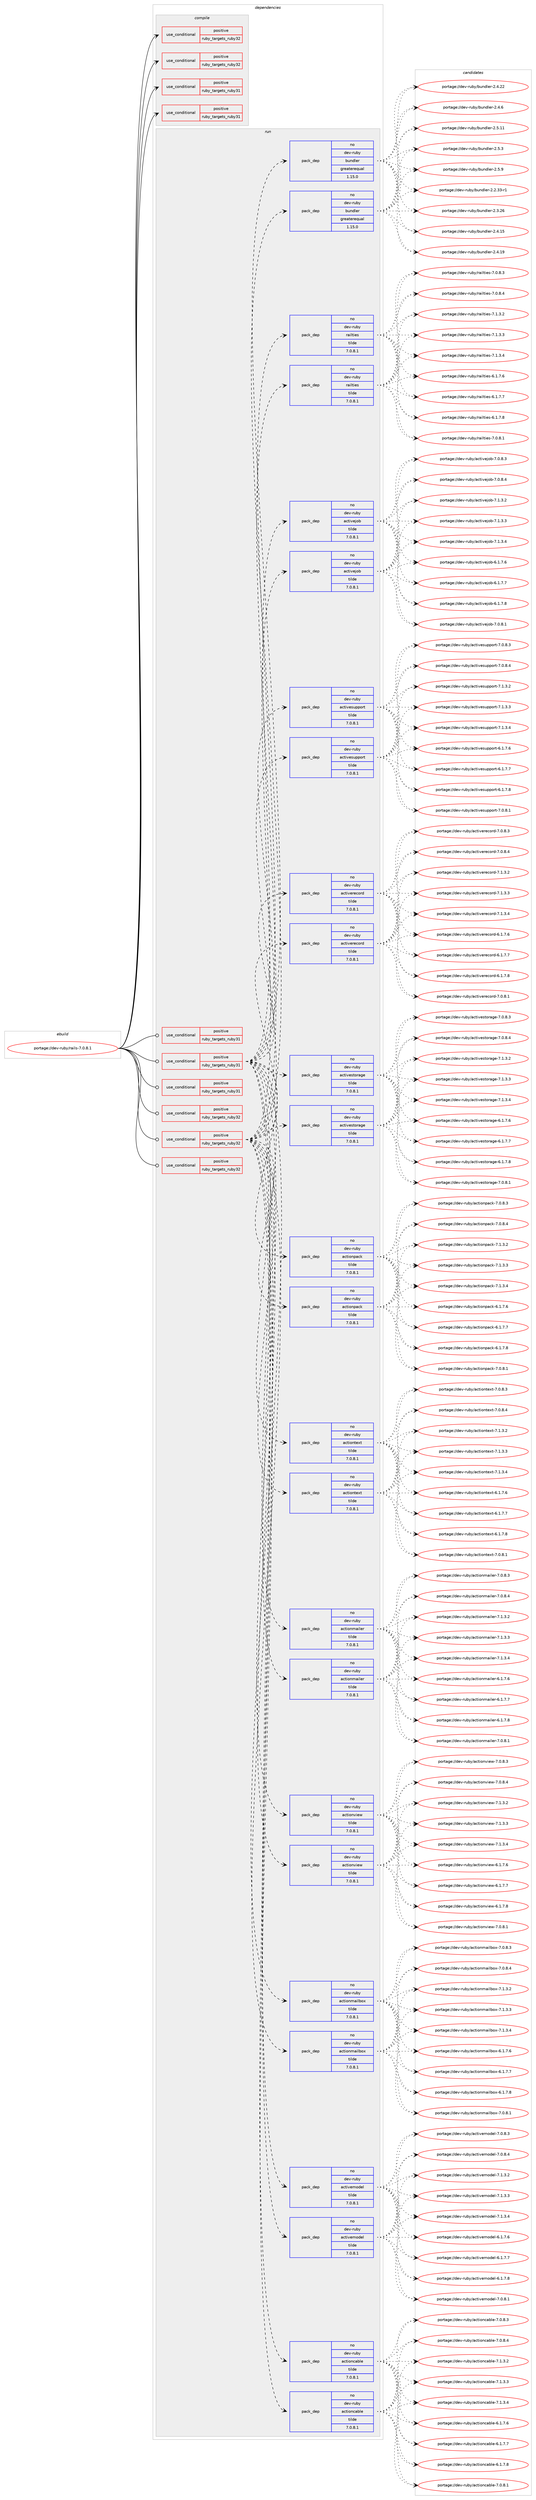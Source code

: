 digraph prolog {

# *************
# Graph options
# *************

newrank=true;
concentrate=true;
compound=true;
graph [rankdir=LR,fontname=Helvetica,fontsize=10,ranksep=1.5];#, ranksep=2.5, nodesep=0.2];
edge  [arrowhead=vee];
node  [fontname=Helvetica,fontsize=10];

# **********
# The ebuild
# **********

subgraph cluster_leftcol {
color=gray;
rank=same;
label=<<i>ebuild</i>>;
id [label="portage://dev-ruby/rails-7.0.8.1", color=red, width=4, href="../dev-ruby/rails-7.0.8.1.svg"];
}

# ****************
# The dependencies
# ****************

subgraph cluster_midcol {
color=gray;
label=<<i>dependencies</i>>;
subgraph cluster_compile {
fillcolor="#eeeeee";
style=filled;
label=<<i>compile</i>>;
subgraph cond51972 {
dependency100079 [label=<<TABLE BORDER="0" CELLBORDER="1" CELLSPACING="0" CELLPADDING="4"><TR><TD ROWSPAN="3" CELLPADDING="10">use_conditional</TD></TR><TR><TD>positive</TD></TR><TR><TD>ruby_targets_ruby31</TD></TR></TABLE>>, shape=none, color=red];
# *** BEGIN UNKNOWN DEPENDENCY TYPE (TODO) ***
# dependency100079 -> package_dependency(portage://dev-ruby/rails-7.0.8.1,install,no,dev-lang,ruby,none,[,,],[slot(3.1)],[])
# *** END UNKNOWN DEPENDENCY TYPE (TODO) ***

}
id:e -> dependency100079:w [weight=20,style="solid",arrowhead="vee"];
subgraph cond51973 {
dependency100080 [label=<<TABLE BORDER="0" CELLBORDER="1" CELLSPACING="0" CELLPADDING="4"><TR><TD ROWSPAN="3" CELLPADDING="10">use_conditional</TD></TR><TR><TD>positive</TD></TR><TR><TD>ruby_targets_ruby31</TD></TR></TABLE>>, shape=none, color=red];
# *** BEGIN UNKNOWN DEPENDENCY TYPE (TODO) ***
# dependency100080 -> package_dependency(portage://dev-ruby/rails-7.0.8.1,install,no,virtual,rubygems,none,[,,],[],[use(enable(ruby_targets_ruby31),negative)])
# *** END UNKNOWN DEPENDENCY TYPE (TODO) ***

}
id:e -> dependency100080:w [weight=20,style="solid",arrowhead="vee"];
subgraph cond51974 {
dependency100081 [label=<<TABLE BORDER="0" CELLBORDER="1" CELLSPACING="0" CELLPADDING="4"><TR><TD ROWSPAN="3" CELLPADDING="10">use_conditional</TD></TR><TR><TD>positive</TD></TR><TR><TD>ruby_targets_ruby32</TD></TR></TABLE>>, shape=none, color=red];
# *** BEGIN UNKNOWN DEPENDENCY TYPE (TODO) ***
# dependency100081 -> package_dependency(portage://dev-ruby/rails-7.0.8.1,install,no,dev-lang,ruby,none,[,,],[slot(3.2)],[])
# *** END UNKNOWN DEPENDENCY TYPE (TODO) ***

}
id:e -> dependency100081:w [weight=20,style="solid",arrowhead="vee"];
subgraph cond51975 {
dependency100082 [label=<<TABLE BORDER="0" CELLBORDER="1" CELLSPACING="0" CELLPADDING="4"><TR><TD ROWSPAN="3" CELLPADDING="10">use_conditional</TD></TR><TR><TD>positive</TD></TR><TR><TD>ruby_targets_ruby32</TD></TR></TABLE>>, shape=none, color=red];
# *** BEGIN UNKNOWN DEPENDENCY TYPE (TODO) ***
# dependency100082 -> package_dependency(portage://dev-ruby/rails-7.0.8.1,install,no,virtual,rubygems,none,[,,],[],[use(enable(ruby_targets_ruby32),negative)])
# *** END UNKNOWN DEPENDENCY TYPE (TODO) ***

}
id:e -> dependency100082:w [weight=20,style="solid",arrowhead="vee"];
}
subgraph cluster_compileandrun {
fillcolor="#eeeeee";
style=filled;
label=<<i>compile and run</i>>;
}
subgraph cluster_run {
fillcolor="#eeeeee";
style=filled;
label=<<i>run</i>>;
subgraph cond51976 {
dependency100083 [label=<<TABLE BORDER="0" CELLBORDER="1" CELLSPACING="0" CELLPADDING="4"><TR><TD ROWSPAN="3" CELLPADDING="10">use_conditional</TD></TR><TR><TD>positive</TD></TR><TR><TD>ruby_targets_ruby31</TD></TR></TABLE>>, shape=none, color=red];
# *** BEGIN UNKNOWN DEPENDENCY TYPE (TODO) ***
# dependency100083 -> package_dependency(portage://dev-ruby/rails-7.0.8.1,run,no,dev-lang,ruby,none,[,,],[slot(3.1)],[])
# *** END UNKNOWN DEPENDENCY TYPE (TODO) ***

}
id:e -> dependency100083:w [weight=20,style="solid",arrowhead="odot"];
subgraph cond51977 {
dependency100084 [label=<<TABLE BORDER="0" CELLBORDER="1" CELLSPACING="0" CELLPADDING="4"><TR><TD ROWSPAN="3" CELLPADDING="10">use_conditional</TD></TR><TR><TD>positive</TD></TR><TR><TD>ruby_targets_ruby31</TD></TR></TABLE>>, shape=none, color=red];
subgraph pack46790 {
dependency100085 [label=<<TABLE BORDER="0" CELLBORDER="1" CELLSPACING="0" CELLPADDING="4" WIDTH="220"><TR><TD ROWSPAN="6" CELLPADDING="30">pack_dep</TD></TR><TR><TD WIDTH="110">no</TD></TR><TR><TD>dev-ruby</TD></TR><TR><TD>actioncable</TD></TR><TR><TD>tilde</TD></TR><TR><TD>7.0.8.1</TD></TR></TABLE>>, shape=none, color=blue];
}
dependency100084:e -> dependency100085:w [weight=20,style="dashed",arrowhead="vee"];
subgraph pack46791 {
dependency100086 [label=<<TABLE BORDER="0" CELLBORDER="1" CELLSPACING="0" CELLPADDING="4" WIDTH="220"><TR><TD ROWSPAN="6" CELLPADDING="30">pack_dep</TD></TR><TR><TD WIDTH="110">no</TD></TR><TR><TD>dev-ruby</TD></TR><TR><TD>actionmailbox</TD></TR><TR><TD>tilde</TD></TR><TR><TD>7.0.8.1</TD></TR></TABLE>>, shape=none, color=blue];
}
dependency100084:e -> dependency100086:w [weight=20,style="dashed",arrowhead="vee"];
subgraph pack46792 {
dependency100087 [label=<<TABLE BORDER="0" CELLBORDER="1" CELLSPACING="0" CELLPADDING="4" WIDTH="220"><TR><TD ROWSPAN="6" CELLPADDING="30">pack_dep</TD></TR><TR><TD WIDTH="110">no</TD></TR><TR><TD>dev-ruby</TD></TR><TR><TD>actionmailer</TD></TR><TR><TD>tilde</TD></TR><TR><TD>7.0.8.1</TD></TR></TABLE>>, shape=none, color=blue];
}
dependency100084:e -> dependency100087:w [weight=20,style="dashed",arrowhead="vee"];
subgraph pack46793 {
dependency100088 [label=<<TABLE BORDER="0" CELLBORDER="1" CELLSPACING="0" CELLPADDING="4" WIDTH="220"><TR><TD ROWSPAN="6" CELLPADDING="30">pack_dep</TD></TR><TR><TD WIDTH="110">no</TD></TR><TR><TD>dev-ruby</TD></TR><TR><TD>actionpack</TD></TR><TR><TD>tilde</TD></TR><TR><TD>7.0.8.1</TD></TR></TABLE>>, shape=none, color=blue];
}
dependency100084:e -> dependency100088:w [weight=20,style="dashed",arrowhead="vee"];
subgraph pack46794 {
dependency100089 [label=<<TABLE BORDER="0" CELLBORDER="1" CELLSPACING="0" CELLPADDING="4" WIDTH="220"><TR><TD ROWSPAN="6" CELLPADDING="30">pack_dep</TD></TR><TR><TD WIDTH="110">no</TD></TR><TR><TD>dev-ruby</TD></TR><TR><TD>actiontext</TD></TR><TR><TD>tilde</TD></TR><TR><TD>7.0.8.1</TD></TR></TABLE>>, shape=none, color=blue];
}
dependency100084:e -> dependency100089:w [weight=20,style="dashed",arrowhead="vee"];
subgraph pack46795 {
dependency100090 [label=<<TABLE BORDER="0" CELLBORDER="1" CELLSPACING="0" CELLPADDING="4" WIDTH="220"><TR><TD ROWSPAN="6" CELLPADDING="30">pack_dep</TD></TR><TR><TD WIDTH="110">no</TD></TR><TR><TD>dev-ruby</TD></TR><TR><TD>actionview</TD></TR><TR><TD>tilde</TD></TR><TR><TD>7.0.8.1</TD></TR></TABLE>>, shape=none, color=blue];
}
dependency100084:e -> dependency100090:w [weight=20,style="dashed",arrowhead="vee"];
subgraph pack46796 {
dependency100091 [label=<<TABLE BORDER="0" CELLBORDER="1" CELLSPACING="0" CELLPADDING="4" WIDTH="220"><TR><TD ROWSPAN="6" CELLPADDING="30">pack_dep</TD></TR><TR><TD WIDTH="110">no</TD></TR><TR><TD>dev-ruby</TD></TR><TR><TD>activejob</TD></TR><TR><TD>tilde</TD></TR><TR><TD>7.0.8.1</TD></TR></TABLE>>, shape=none, color=blue];
}
dependency100084:e -> dependency100091:w [weight=20,style="dashed",arrowhead="vee"];
subgraph pack46797 {
dependency100092 [label=<<TABLE BORDER="0" CELLBORDER="1" CELLSPACING="0" CELLPADDING="4" WIDTH="220"><TR><TD ROWSPAN="6" CELLPADDING="30">pack_dep</TD></TR><TR><TD WIDTH="110">no</TD></TR><TR><TD>dev-ruby</TD></TR><TR><TD>activemodel</TD></TR><TR><TD>tilde</TD></TR><TR><TD>7.0.8.1</TD></TR></TABLE>>, shape=none, color=blue];
}
dependency100084:e -> dependency100092:w [weight=20,style="dashed",arrowhead="vee"];
subgraph pack46798 {
dependency100093 [label=<<TABLE BORDER="0" CELLBORDER="1" CELLSPACING="0" CELLPADDING="4" WIDTH="220"><TR><TD ROWSPAN="6" CELLPADDING="30">pack_dep</TD></TR><TR><TD WIDTH="110">no</TD></TR><TR><TD>dev-ruby</TD></TR><TR><TD>activerecord</TD></TR><TR><TD>tilde</TD></TR><TR><TD>7.0.8.1</TD></TR></TABLE>>, shape=none, color=blue];
}
dependency100084:e -> dependency100093:w [weight=20,style="dashed",arrowhead="vee"];
subgraph pack46799 {
dependency100094 [label=<<TABLE BORDER="0" CELLBORDER="1" CELLSPACING="0" CELLPADDING="4" WIDTH="220"><TR><TD ROWSPAN="6" CELLPADDING="30">pack_dep</TD></TR><TR><TD WIDTH="110">no</TD></TR><TR><TD>dev-ruby</TD></TR><TR><TD>activestorage</TD></TR><TR><TD>tilde</TD></TR><TR><TD>7.0.8.1</TD></TR></TABLE>>, shape=none, color=blue];
}
dependency100084:e -> dependency100094:w [weight=20,style="dashed",arrowhead="vee"];
subgraph pack46800 {
dependency100095 [label=<<TABLE BORDER="0" CELLBORDER="1" CELLSPACING="0" CELLPADDING="4" WIDTH="220"><TR><TD ROWSPAN="6" CELLPADDING="30">pack_dep</TD></TR><TR><TD WIDTH="110">no</TD></TR><TR><TD>dev-ruby</TD></TR><TR><TD>activesupport</TD></TR><TR><TD>tilde</TD></TR><TR><TD>7.0.8.1</TD></TR></TABLE>>, shape=none, color=blue];
}
dependency100084:e -> dependency100095:w [weight=20,style="dashed",arrowhead="vee"];
subgraph pack46801 {
dependency100096 [label=<<TABLE BORDER="0" CELLBORDER="1" CELLSPACING="0" CELLPADDING="4" WIDTH="220"><TR><TD ROWSPAN="6" CELLPADDING="30">pack_dep</TD></TR><TR><TD WIDTH="110">no</TD></TR><TR><TD>dev-ruby</TD></TR><TR><TD>railties</TD></TR><TR><TD>tilde</TD></TR><TR><TD>7.0.8.1</TD></TR></TABLE>>, shape=none, color=blue];
}
dependency100084:e -> dependency100096:w [weight=20,style="dashed",arrowhead="vee"];
subgraph pack46802 {
dependency100097 [label=<<TABLE BORDER="0" CELLBORDER="1" CELLSPACING="0" CELLPADDING="4" WIDTH="220"><TR><TD ROWSPAN="6" CELLPADDING="30">pack_dep</TD></TR><TR><TD WIDTH="110">no</TD></TR><TR><TD>dev-ruby</TD></TR><TR><TD>bundler</TD></TR><TR><TD>greaterequal</TD></TR><TR><TD>1.15.0</TD></TR></TABLE>>, shape=none, color=blue];
}
dependency100084:e -> dependency100097:w [weight=20,style="dashed",arrowhead="vee"];
}
id:e -> dependency100084:w [weight=20,style="solid",arrowhead="odot"];
subgraph cond51978 {
dependency100098 [label=<<TABLE BORDER="0" CELLBORDER="1" CELLSPACING="0" CELLPADDING="4"><TR><TD ROWSPAN="3" CELLPADDING="10">use_conditional</TD></TR><TR><TD>positive</TD></TR><TR><TD>ruby_targets_ruby31</TD></TR></TABLE>>, shape=none, color=red];
# *** BEGIN UNKNOWN DEPENDENCY TYPE (TODO) ***
# dependency100098 -> package_dependency(portage://dev-ruby/rails-7.0.8.1,run,no,virtual,rubygems,none,[,,],[],[use(enable(ruby_targets_ruby31),negative)])
# *** END UNKNOWN DEPENDENCY TYPE (TODO) ***

}
id:e -> dependency100098:w [weight=20,style="solid",arrowhead="odot"];
subgraph cond51979 {
dependency100099 [label=<<TABLE BORDER="0" CELLBORDER="1" CELLSPACING="0" CELLPADDING="4"><TR><TD ROWSPAN="3" CELLPADDING="10">use_conditional</TD></TR><TR><TD>positive</TD></TR><TR><TD>ruby_targets_ruby32</TD></TR></TABLE>>, shape=none, color=red];
# *** BEGIN UNKNOWN DEPENDENCY TYPE (TODO) ***
# dependency100099 -> package_dependency(portage://dev-ruby/rails-7.0.8.1,run,no,dev-lang,ruby,none,[,,],[slot(3.2)],[])
# *** END UNKNOWN DEPENDENCY TYPE (TODO) ***

}
id:e -> dependency100099:w [weight=20,style="solid",arrowhead="odot"];
subgraph cond51980 {
dependency100100 [label=<<TABLE BORDER="0" CELLBORDER="1" CELLSPACING="0" CELLPADDING="4"><TR><TD ROWSPAN="3" CELLPADDING="10">use_conditional</TD></TR><TR><TD>positive</TD></TR><TR><TD>ruby_targets_ruby32</TD></TR></TABLE>>, shape=none, color=red];
subgraph pack46803 {
dependency100101 [label=<<TABLE BORDER="0" CELLBORDER="1" CELLSPACING="0" CELLPADDING="4" WIDTH="220"><TR><TD ROWSPAN="6" CELLPADDING="30">pack_dep</TD></TR><TR><TD WIDTH="110">no</TD></TR><TR><TD>dev-ruby</TD></TR><TR><TD>actioncable</TD></TR><TR><TD>tilde</TD></TR><TR><TD>7.0.8.1</TD></TR></TABLE>>, shape=none, color=blue];
}
dependency100100:e -> dependency100101:w [weight=20,style="dashed",arrowhead="vee"];
subgraph pack46804 {
dependency100102 [label=<<TABLE BORDER="0" CELLBORDER="1" CELLSPACING="0" CELLPADDING="4" WIDTH="220"><TR><TD ROWSPAN="6" CELLPADDING="30">pack_dep</TD></TR><TR><TD WIDTH="110">no</TD></TR><TR><TD>dev-ruby</TD></TR><TR><TD>actionmailbox</TD></TR><TR><TD>tilde</TD></TR><TR><TD>7.0.8.1</TD></TR></TABLE>>, shape=none, color=blue];
}
dependency100100:e -> dependency100102:w [weight=20,style="dashed",arrowhead="vee"];
subgraph pack46805 {
dependency100103 [label=<<TABLE BORDER="0" CELLBORDER="1" CELLSPACING="0" CELLPADDING="4" WIDTH="220"><TR><TD ROWSPAN="6" CELLPADDING="30">pack_dep</TD></TR><TR><TD WIDTH="110">no</TD></TR><TR><TD>dev-ruby</TD></TR><TR><TD>actionmailer</TD></TR><TR><TD>tilde</TD></TR><TR><TD>7.0.8.1</TD></TR></TABLE>>, shape=none, color=blue];
}
dependency100100:e -> dependency100103:w [weight=20,style="dashed",arrowhead="vee"];
subgraph pack46806 {
dependency100104 [label=<<TABLE BORDER="0" CELLBORDER="1" CELLSPACING="0" CELLPADDING="4" WIDTH="220"><TR><TD ROWSPAN="6" CELLPADDING="30">pack_dep</TD></TR><TR><TD WIDTH="110">no</TD></TR><TR><TD>dev-ruby</TD></TR><TR><TD>actionpack</TD></TR><TR><TD>tilde</TD></TR><TR><TD>7.0.8.1</TD></TR></TABLE>>, shape=none, color=blue];
}
dependency100100:e -> dependency100104:w [weight=20,style="dashed",arrowhead="vee"];
subgraph pack46807 {
dependency100105 [label=<<TABLE BORDER="0" CELLBORDER="1" CELLSPACING="0" CELLPADDING="4" WIDTH="220"><TR><TD ROWSPAN="6" CELLPADDING="30">pack_dep</TD></TR><TR><TD WIDTH="110">no</TD></TR><TR><TD>dev-ruby</TD></TR><TR><TD>actiontext</TD></TR><TR><TD>tilde</TD></TR><TR><TD>7.0.8.1</TD></TR></TABLE>>, shape=none, color=blue];
}
dependency100100:e -> dependency100105:w [weight=20,style="dashed",arrowhead="vee"];
subgraph pack46808 {
dependency100106 [label=<<TABLE BORDER="0" CELLBORDER="1" CELLSPACING="0" CELLPADDING="4" WIDTH="220"><TR><TD ROWSPAN="6" CELLPADDING="30">pack_dep</TD></TR><TR><TD WIDTH="110">no</TD></TR><TR><TD>dev-ruby</TD></TR><TR><TD>actionview</TD></TR><TR><TD>tilde</TD></TR><TR><TD>7.0.8.1</TD></TR></TABLE>>, shape=none, color=blue];
}
dependency100100:e -> dependency100106:w [weight=20,style="dashed",arrowhead="vee"];
subgraph pack46809 {
dependency100107 [label=<<TABLE BORDER="0" CELLBORDER="1" CELLSPACING="0" CELLPADDING="4" WIDTH="220"><TR><TD ROWSPAN="6" CELLPADDING="30">pack_dep</TD></TR><TR><TD WIDTH="110">no</TD></TR><TR><TD>dev-ruby</TD></TR><TR><TD>activejob</TD></TR><TR><TD>tilde</TD></TR><TR><TD>7.0.8.1</TD></TR></TABLE>>, shape=none, color=blue];
}
dependency100100:e -> dependency100107:w [weight=20,style="dashed",arrowhead="vee"];
subgraph pack46810 {
dependency100108 [label=<<TABLE BORDER="0" CELLBORDER="1" CELLSPACING="0" CELLPADDING="4" WIDTH="220"><TR><TD ROWSPAN="6" CELLPADDING="30">pack_dep</TD></TR><TR><TD WIDTH="110">no</TD></TR><TR><TD>dev-ruby</TD></TR><TR><TD>activemodel</TD></TR><TR><TD>tilde</TD></TR><TR><TD>7.0.8.1</TD></TR></TABLE>>, shape=none, color=blue];
}
dependency100100:e -> dependency100108:w [weight=20,style="dashed",arrowhead="vee"];
subgraph pack46811 {
dependency100109 [label=<<TABLE BORDER="0" CELLBORDER="1" CELLSPACING="0" CELLPADDING="4" WIDTH="220"><TR><TD ROWSPAN="6" CELLPADDING="30">pack_dep</TD></TR><TR><TD WIDTH="110">no</TD></TR><TR><TD>dev-ruby</TD></TR><TR><TD>activerecord</TD></TR><TR><TD>tilde</TD></TR><TR><TD>7.0.8.1</TD></TR></TABLE>>, shape=none, color=blue];
}
dependency100100:e -> dependency100109:w [weight=20,style="dashed",arrowhead="vee"];
subgraph pack46812 {
dependency100110 [label=<<TABLE BORDER="0" CELLBORDER="1" CELLSPACING="0" CELLPADDING="4" WIDTH="220"><TR><TD ROWSPAN="6" CELLPADDING="30">pack_dep</TD></TR><TR><TD WIDTH="110">no</TD></TR><TR><TD>dev-ruby</TD></TR><TR><TD>activestorage</TD></TR><TR><TD>tilde</TD></TR><TR><TD>7.0.8.1</TD></TR></TABLE>>, shape=none, color=blue];
}
dependency100100:e -> dependency100110:w [weight=20,style="dashed",arrowhead="vee"];
subgraph pack46813 {
dependency100111 [label=<<TABLE BORDER="0" CELLBORDER="1" CELLSPACING="0" CELLPADDING="4" WIDTH="220"><TR><TD ROWSPAN="6" CELLPADDING="30">pack_dep</TD></TR><TR><TD WIDTH="110">no</TD></TR><TR><TD>dev-ruby</TD></TR><TR><TD>activesupport</TD></TR><TR><TD>tilde</TD></TR><TR><TD>7.0.8.1</TD></TR></TABLE>>, shape=none, color=blue];
}
dependency100100:e -> dependency100111:w [weight=20,style="dashed",arrowhead="vee"];
subgraph pack46814 {
dependency100112 [label=<<TABLE BORDER="0" CELLBORDER="1" CELLSPACING="0" CELLPADDING="4" WIDTH="220"><TR><TD ROWSPAN="6" CELLPADDING="30">pack_dep</TD></TR><TR><TD WIDTH="110">no</TD></TR><TR><TD>dev-ruby</TD></TR><TR><TD>railties</TD></TR><TR><TD>tilde</TD></TR><TR><TD>7.0.8.1</TD></TR></TABLE>>, shape=none, color=blue];
}
dependency100100:e -> dependency100112:w [weight=20,style="dashed",arrowhead="vee"];
subgraph pack46815 {
dependency100113 [label=<<TABLE BORDER="0" CELLBORDER="1" CELLSPACING="0" CELLPADDING="4" WIDTH="220"><TR><TD ROWSPAN="6" CELLPADDING="30">pack_dep</TD></TR><TR><TD WIDTH="110">no</TD></TR><TR><TD>dev-ruby</TD></TR><TR><TD>bundler</TD></TR><TR><TD>greaterequal</TD></TR><TR><TD>1.15.0</TD></TR></TABLE>>, shape=none, color=blue];
}
dependency100100:e -> dependency100113:w [weight=20,style="dashed",arrowhead="vee"];
}
id:e -> dependency100100:w [weight=20,style="solid",arrowhead="odot"];
subgraph cond51981 {
dependency100114 [label=<<TABLE BORDER="0" CELLBORDER="1" CELLSPACING="0" CELLPADDING="4"><TR><TD ROWSPAN="3" CELLPADDING="10">use_conditional</TD></TR><TR><TD>positive</TD></TR><TR><TD>ruby_targets_ruby32</TD></TR></TABLE>>, shape=none, color=red];
# *** BEGIN UNKNOWN DEPENDENCY TYPE (TODO) ***
# dependency100114 -> package_dependency(portage://dev-ruby/rails-7.0.8.1,run,no,virtual,rubygems,none,[,,],[],[use(enable(ruby_targets_ruby32),negative)])
# *** END UNKNOWN DEPENDENCY TYPE (TODO) ***

}
id:e -> dependency100114:w [weight=20,style="solid",arrowhead="odot"];
}
}

# **************
# The candidates
# **************

subgraph cluster_choices {
rank=same;
color=gray;
label=<<i>candidates</i>>;

subgraph choice46790 {
color=black;
nodesep=1;
choice10010111845114117981214797991161051111109997981081014554464946554654 [label="portage://dev-ruby/actioncable-6.1.7.6", color=red, width=4,href="../dev-ruby/actioncable-6.1.7.6.svg"];
choice10010111845114117981214797991161051111109997981081014554464946554655 [label="portage://dev-ruby/actioncable-6.1.7.7", color=red, width=4,href="../dev-ruby/actioncable-6.1.7.7.svg"];
choice10010111845114117981214797991161051111109997981081014554464946554656 [label="portage://dev-ruby/actioncable-6.1.7.8", color=red, width=4,href="../dev-ruby/actioncable-6.1.7.8.svg"];
choice10010111845114117981214797991161051111109997981081014555464846564649 [label="portage://dev-ruby/actioncable-7.0.8.1", color=red, width=4,href="../dev-ruby/actioncable-7.0.8.1.svg"];
choice10010111845114117981214797991161051111109997981081014555464846564651 [label="portage://dev-ruby/actioncable-7.0.8.3", color=red, width=4,href="../dev-ruby/actioncable-7.0.8.3.svg"];
choice10010111845114117981214797991161051111109997981081014555464846564652 [label="portage://dev-ruby/actioncable-7.0.8.4", color=red, width=4,href="../dev-ruby/actioncable-7.0.8.4.svg"];
choice10010111845114117981214797991161051111109997981081014555464946514650 [label="portage://dev-ruby/actioncable-7.1.3.2", color=red, width=4,href="../dev-ruby/actioncable-7.1.3.2.svg"];
choice10010111845114117981214797991161051111109997981081014555464946514651 [label="portage://dev-ruby/actioncable-7.1.3.3", color=red, width=4,href="../dev-ruby/actioncable-7.1.3.3.svg"];
choice10010111845114117981214797991161051111109997981081014555464946514652 [label="portage://dev-ruby/actioncable-7.1.3.4", color=red, width=4,href="../dev-ruby/actioncable-7.1.3.4.svg"];
dependency100085:e -> choice10010111845114117981214797991161051111109997981081014554464946554654:w [style=dotted,weight="100"];
dependency100085:e -> choice10010111845114117981214797991161051111109997981081014554464946554655:w [style=dotted,weight="100"];
dependency100085:e -> choice10010111845114117981214797991161051111109997981081014554464946554656:w [style=dotted,weight="100"];
dependency100085:e -> choice10010111845114117981214797991161051111109997981081014555464846564649:w [style=dotted,weight="100"];
dependency100085:e -> choice10010111845114117981214797991161051111109997981081014555464846564651:w [style=dotted,weight="100"];
dependency100085:e -> choice10010111845114117981214797991161051111109997981081014555464846564652:w [style=dotted,weight="100"];
dependency100085:e -> choice10010111845114117981214797991161051111109997981081014555464946514650:w [style=dotted,weight="100"];
dependency100085:e -> choice10010111845114117981214797991161051111109997981081014555464946514651:w [style=dotted,weight="100"];
dependency100085:e -> choice10010111845114117981214797991161051111109997981081014555464946514652:w [style=dotted,weight="100"];
}
subgraph choice46791 {
color=black;
nodesep=1;
choice100101118451141179812147979911610511111010997105108981111204554464946554654 [label="portage://dev-ruby/actionmailbox-6.1.7.6", color=red, width=4,href="../dev-ruby/actionmailbox-6.1.7.6.svg"];
choice100101118451141179812147979911610511111010997105108981111204554464946554655 [label="portage://dev-ruby/actionmailbox-6.1.7.7", color=red, width=4,href="../dev-ruby/actionmailbox-6.1.7.7.svg"];
choice100101118451141179812147979911610511111010997105108981111204554464946554656 [label="portage://dev-ruby/actionmailbox-6.1.7.8", color=red, width=4,href="../dev-ruby/actionmailbox-6.1.7.8.svg"];
choice100101118451141179812147979911610511111010997105108981111204555464846564649 [label="portage://dev-ruby/actionmailbox-7.0.8.1", color=red, width=4,href="../dev-ruby/actionmailbox-7.0.8.1.svg"];
choice100101118451141179812147979911610511111010997105108981111204555464846564651 [label="portage://dev-ruby/actionmailbox-7.0.8.3", color=red, width=4,href="../dev-ruby/actionmailbox-7.0.8.3.svg"];
choice100101118451141179812147979911610511111010997105108981111204555464846564652 [label="portage://dev-ruby/actionmailbox-7.0.8.4", color=red, width=4,href="../dev-ruby/actionmailbox-7.0.8.4.svg"];
choice100101118451141179812147979911610511111010997105108981111204555464946514650 [label="portage://dev-ruby/actionmailbox-7.1.3.2", color=red, width=4,href="../dev-ruby/actionmailbox-7.1.3.2.svg"];
choice100101118451141179812147979911610511111010997105108981111204555464946514651 [label="portage://dev-ruby/actionmailbox-7.1.3.3", color=red, width=4,href="../dev-ruby/actionmailbox-7.1.3.3.svg"];
choice100101118451141179812147979911610511111010997105108981111204555464946514652 [label="portage://dev-ruby/actionmailbox-7.1.3.4", color=red, width=4,href="../dev-ruby/actionmailbox-7.1.3.4.svg"];
dependency100086:e -> choice100101118451141179812147979911610511111010997105108981111204554464946554654:w [style=dotted,weight="100"];
dependency100086:e -> choice100101118451141179812147979911610511111010997105108981111204554464946554655:w [style=dotted,weight="100"];
dependency100086:e -> choice100101118451141179812147979911610511111010997105108981111204554464946554656:w [style=dotted,weight="100"];
dependency100086:e -> choice100101118451141179812147979911610511111010997105108981111204555464846564649:w [style=dotted,weight="100"];
dependency100086:e -> choice100101118451141179812147979911610511111010997105108981111204555464846564651:w [style=dotted,weight="100"];
dependency100086:e -> choice100101118451141179812147979911610511111010997105108981111204555464846564652:w [style=dotted,weight="100"];
dependency100086:e -> choice100101118451141179812147979911610511111010997105108981111204555464946514650:w [style=dotted,weight="100"];
dependency100086:e -> choice100101118451141179812147979911610511111010997105108981111204555464946514651:w [style=dotted,weight="100"];
dependency100086:e -> choice100101118451141179812147979911610511111010997105108981111204555464946514652:w [style=dotted,weight="100"];
}
subgraph choice46792 {
color=black;
nodesep=1;
choice1001011184511411798121479799116105111110109971051081011144554464946554654 [label="portage://dev-ruby/actionmailer-6.1.7.6", color=red, width=4,href="../dev-ruby/actionmailer-6.1.7.6.svg"];
choice1001011184511411798121479799116105111110109971051081011144554464946554655 [label="portage://dev-ruby/actionmailer-6.1.7.7", color=red, width=4,href="../dev-ruby/actionmailer-6.1.7.7.svg"];
choice1001011184511411798121479799116105111110109971051081011144554464946554656 [label="portage://dev-ruby/actionmailer-6.1.7.8", color=red, width=4,href="../dev-ruby/actionmailer-6.1.7.8.svg"];
choice1001011184511411798121479799116105111110109971051081011144555464846564649 [label="portage://dev-ruby/actionmailer-7.0.8.1", color=red, width=4,href="../dev-ruby/actionmailer-7.0.8.1.svg"];
choice1001011184511411798121479799116105111110109971051081011144555464846564651 [label="portage://dev-ruby/actionmailer-7.0.8.3", color=red, width=4,href="../dev-ruby/actionmailer-7.0.8.3.svg"];
choice1001011184511411798121479799116105111110109971051081011144555464846564652 [label="portage://dev-ruby/actionmailer-7.0.8.4", color=red, width=4,href="../dev-ruby/actionmailer-7.0.8.4.svg"];
choice1001011184511411798121479799116105111110109971051081011144555464946514650 [label="portage://dev-ruby/actionmailer-7.1.3.2", color=red, width=4,href="../dev-ruby/actionmailer-7.1.3.2.svg"];
choice1001011184511411798121479799116105111110109971051081011144555464946514651 [label="portage://dev-ruby/actionmailer-7.1.3.3", color=red, width=4,href="../dev-ruby/actionmailer-7.1.3.3.svg"];
choice1001011184511411798121479799116105111110109971051081011144555464946514652 [label="portage://dev-ruby/actionmailer-7.1.3.4", color=red, width=4,href="../dev-ruby/actionmailer-7.1.3.4.svg"];
dependency100087:e -> choice1001011184511411798121479799116105111110109971051081011144554464946554654:w [style=dotted,weight="100"];
dependency100087:e -> choice1001011184511411798121479799116105111110109971051081011144554464946554655:w [style=dotted,weight="100"];
dependency100087:e -> choice1001011184511411798121479799116105111110109971051081011144554464946554656:w [style=dotted,weight="100"];
dependency100087:e -> choice1001011184511411798121479799116105111110109971051081011144555464846564649:w [style=dotted,weight="100"];
dependency100087:e -> choice1001011184511411798121479799116105111110109971051081011144555464846564651:w [style=dotted,weight="100"];
dependency100087:e -> choice1001011184511411798121479799116105111110109971051081011144555464846564652:w [style=dotted,weight="100"];
dependency100087:e -> choice1001011184511411798121479799116105111110109971051081011144555464946514650:w [style=dotted,weight="100"];
dependency100087:e -> choice1001011184511411798121479799116105111110109971051081011144555464946514651:w [style=dotted,weight="100"];
dependency100087:e -> choice1001011184511411798121479799116105111110109971051081011144555464946514652:w [style=dotted,weight="100"];
}
subgraph choice46793 {
color=black;
nodesep=1;
choice100101118451141179812147979911610511111011297991074554464946554654 [label="portage://dev-ruby/actionpack-6.1.7.6", color=red, width=4,href="../dev-ruby/actionpack-6.1.7.6.svg"];
choice100101118451141179812147979911610511111011297991074554464946554655 [label="portage://dev-ruby/actionpack-6.1.7.7", color=red, width=4,href="../dev-ruby/actionpack-6.1.7.7.svg"];
choice100101118451141179812147979911610511111011297991074554464946554656 [label="portage://dev-ruby/actionpack-6.1.7.8", color=red, width=4,href="../dev-ruby/actionpack-6.1.7.8.svg"];
choice100101118451141179812147979911610511111011297991074555464846564649 [label="portage://dev-ruby/actionpack-7.0.8.1", color=red, width=4,href="../dev-ruby/actionpack-7.0.8.1.svg"];
choice100101118451141179812147979911610511111011297991074555464846564651 [label="portage://dev-ruby/actionpack-7.0.8.3", color=red, width=4,href="../dev-ruby/actionpack-7.0.8.3.svg"];
choice100101118451141179812147979911610511111011297991074555464846564652 [label="portage://dev-ruby/actionpack-7.0.8.4", color=red, width=4,href="../dev-ruby/actionpack-7.0.8.4.svg"];
choice100101118451141179812147979911610511111011297991074555464946514650 [label="portage://dev-ruby/actionpack-7.1.3.2", color=red, width=4,href="../dev-ruby/actionpack-7.1.3.2.svg"];
choice100101118451141179812147979911610511111011297991074555464946514651 [label="portage://dev-ruby/actionpack-7.1.3.3", color=red, width=4,href="../dev-ruby/actionpack-7.1.3.3.svg"];
choice100101118451141179812147979911610511111011297991074555464946514652 [label="portage://dev-ruby/actionpack-7.1.3.4", color=red, width=4,href="../dev-ruby/actionpack-7.1.3.4.svg"];
dependency100088:e -> choice100101118451141179812147979911610511111011297991074554464946554654:w [style=dotted,weight="100"];
dependency100088:e -> choice100101118451141179812147979911610511111011297991074554464946554655:w [style=dotted,weight="100"];
dependency100088:e -> choice100101118451141179812147979911610511111011297991074554464946554656:w [style=dotted,weight="100"];
dependency100088:e -> choice100101118451141179812147979911610511111011297991074555464846564649:w [style=dotted,weight="100"];
dependency100088:e -> choice100101118451141179812147979911610511111011297991074555464846564651:w [style=dotted,weight="100"];
dependency100088:e -> choice100101118451141179812147979911610511111011297991074555464846564652:w [style=dotted,weight="100"];
dependency100088:e -> choice100101118451141179812147979911610511111011297991074555464946514650:w [style=dotted,weight="100"];
dependency100088:e -> choice100101118451141179812147979911610511111011297991074555464946514651:w [style=dotted,weight="100"];
dependency100088:e -> choice100101118451141179812147979911610511111011297991074555464946514652:w [style=dotted,weight="100"];
}
subgraph choice46794 {
color=black;
nodesep=1;
choice10010111845114117981214797991161051111101161011201164554464946554654 [label="portage://dev-ruby/actiontext-6.1.7.6", color=red, width=4,href="../dev-ruby/actiontext-6.1.7.6.svg"];
choice10010111845114117981214797991161051111101161011201164554464946554655 [label="portage://dev-ruby/actiontext-6.1.7.7", color=red, width=4,href="../dev-ruby/actiontext-6.1.7.7.svg"];
choice10010111845114117981214797991161051111101161011201164554464946554656 [label="portage://dev-ruby/actiontext-6.1.7.8", color=red, width=4,href="../dev-ruby/actiontext-6.1.7.8.svg"];
choice10010111845114117981214797991161051111101161011201164555464846564649 [label="portage://dev-ruby/actiontext-7.0.8.1", color=red, width=4,href="../dev-ruby/actiontext-7.0.8.1.svg"];
choice10010111845114117981214797991161051111101161011201164555464846564651 [label="portage://dev-ruby/actiontext-7.0.8.3", color=red, width=4,href="../dev-ruby/actiontext-7.0.8.3.svg"];
choice10010111845114117981214797991161051111101161011201164555464846564652 [label="portage://dev-ruby/actiontext-7.0.8.4", color=red, width=4,href="../dev-ruby/actiontext-7.0.8.4.svg"];
choice10010111845114117981214797991161051111101161011201164555464946514650 [label="portage://dev-ruby/actiontext-7.1.3.2", color=red, width=4,href="../dev-ruby/actiontext-7.1.3.2.svg"];
choice10010111845114117981214797991161051111101161011201164555464946514651 [label="portage://dev-ruby/actiontext-7.1.3.3", color=red, width=4,href="../dev-ruby/actiontext-7.1.3.3.svg"];
choice10010111845114117981214797991161051111101161011201164555464946514652 [label="portage://dev-ruby/actiontext-7.1.3.4", color=red, width=4,href="../dev-ruby/actiontext-7.1.3.4.svg"];
dependency100089:e -> choice10010111845114117981214797991161051111101161011201164554464946554654:w [style=dotted,weight="100"];
dependency100089:e -> choice10010111845114117981214797991161051111101161011201164554464946554655:w [style=dotted,weight="100"];
dependency100089:e -> choice10010111845114117981214797991161051111101161011201164554464946554656:w [style=dotted,weight="100"];
dependency100089:e -> choice10010111845114117981214797991161051111101161011201164555464846564649:w [style=dotted,weight="100"];
dependency100089:e -> choice10010111845114117981214797991161051111101161011201164555464846564651:w [style=dotted,weight="100"];
dependency100089:e -> choice10010111845114117981214797991161051111101161011201164555464846564652:w [style=dotted,weight="100"];
dependency100089:e -> choice10010111845114117981214797991161051111101161011201164555464946514650:w [style=dotted,weight="100"];
dependency100089:e -> choice10010111845114117981214797991161051111101161011201164555464946514651:w [style=dotted,weight="100"];
dependency100089:e -> choice10010111845114117981214797991161051111101161011201164555464946514652:w [style=dotted,weight="100"];
}
subgraph choice46795 {
color=black;
nodesep=1;
choice10010111845114117981214797991161051111101181051011194554464946554654 [label="portage://dev-ruby/actionview-6.1.7.6", color=red, width=4,href="../dev-ruby/actionview-6.1.7.6.svg"];
choice10010111845114117981214797991161051111101181051011194554464946554655 [label="portage://dev-ruby/actionview-6.1.7.7", color=red, width=4,href="../dev-ruby/actionview-6.1.7.7.svg"];
choice10010111845114117981214797991161051111101181051011194554464946554656 [label="portage://dev-ruby/actionview-6.1.7.8", color=red, width=4,href="../dev-ruby/actionview-6.1.7.8.svg"];
choice10010111845114117981214797991161051111101181051011194555464846564649 [label="portage://dev-ruby/actionview-7.0.8.1", color=red, width=4,href="../dev-ruby/actionview-7.0.8.1.svg"];
choice10010111845114117981214797991161051111101181051011194555464846564651 [label="portage://dev-ruby/actionview-7.0.8.3", color=red, width=4,href="../dev-ruby/actionview-7.0.8.3.svg"];
choice10010111845114117981214797991161051111101181051011194555464846564652 [label="portage://dev-ruby/actionview-7.0.8.4", color=red, width=4,href="../dev-ruby/actionview-7.0.8.4.svg"];
choice10010111845114117981214797991161051111101181051011194555464946514650 [label="portage://dev-ruby/actionview-7.1.3.2", color=red, width=4,href="../dev-ruby/actionview-7.1.3.2.svg"];
choice10010111845114117981214797991161051111101181051011194555464946514651 [label="portage://dev-ruby/actionview-7.1.3.3", color=red, width=4,href="../dev-ruby/actionview-7.1.3.3.svg"];
choice10010111845114117981214797991161051111101181051011194555464946514652 [label="portage://dev-ruby/actionview-7.1.3.4", color=red, width=4,href="../dev-ruby/actionview-7.1.3.4.svg"];
dependency100090:e -> choice10010111845114117981214797991161051111101181051011194554464946554654:w [style=dotted,weight="100"];
dependency100090:e -> choice10010111845114117981214797991161051111101181051011194554464946554655:w [style=dotted,weight="100"];
dependency100090:e -> choice10010111845114117981214797991161051111101181051011194554464946554656:w [style=dotted,weight="100"];
dependency100090:e -> choice10010111845114117981214797991161051111101181051011194555464846564649:w [style=dotted,weight="100"];
dependency100090:e -> choice10010111845114117981214797991161051111101181051011194555464846564651:w [style=dotted,weight="100"];
dependency100090:e -> choice10010111845114117981214797991161051111101181051011194555464846564652:w [style=dotted,weight="100"];
dependency100090:e -> choice10010111845114117981214797991161051111101181051011194555464946514650:w [style=dotted,weight="100"];
dependency100090:e -> choice10010111845114117981214797991161051111101181051011194555464946514651:w [style=dotted,weight="100"];
dependency100090:e -> choice10010111845114117981214797991161051111101181051011194555464946514652:w [style=dotted,weight="100"];
}
subgraph choice46796 {
color=black;
nodesep=1;
choice1001011184511411798121479799116105118101106111984554464946554654 [label="portage://dev-ruby/activejob-6.1.7.6", color=red, width=4,href="../dev-ruby/activejob-6.1.7.6.svg"];
choice1001011184511411798121479799116105118101106111984554464946554655 [label="portage://dev-ruby/activejob-6.1.7.7", color=red, width=4,href="../dev-ruby/activejob-6.1.7.7.svg"];
choice1001011184511411798121479799116105118101106111984554464946554656 [label="portage://dev-ruby/activejob-6.1.7.8", color=red, width=4,href="../dev-ruby/activejob-6.1.7.8.svg"];
choice1001011184511411798121479799116105118101106111984555464846564649 [label="portage://dev-ruby/activejob-7.0.8.1", color=red, width=4,href="../dev-ruby/activejob-7.0.8.1.svg"];
choice1001011184511411798121479799116105118101106111984555464846564651 [label="portage://dev-ruby/activejob-7.0.8.3", color=red, width=4,href="../dev-ruby/activejob-7.0.8.3.svg"];
choice1001011184511411798121479799116105118101106111984555464846564652 [label="portage://dev-ruby/activejob-7.0.8.4", color=red, width=4,href="../dev-ruby/activejob-7.0.8.4.svg"];
choice1001011184511411798121479799116105118101106111984555464946514650 [label="portage://dev-ruby/activejob-7.1.3.2", color=red, width=4,href="../dev-ruby/activejob-7.1.3.2.svg"];
choice1001011184511411798121479799116105118101106111984555464946514651 [label="portage://dev-ruby/activejob-7.1.3.3", color=red, width=4,href="../dev-ruby/activejob-7.1.3.3.svg"];
choice1001011184511411798121479799116105118101106111984555464946514652 [label="portage://dev-ruby/activejob-7.1.3.4", color=red, width=4,href="../dev-ruby/activejob-7.1.3.4.svg"];
dependency100091:e -> choice1001011184511411798121479799116105118101106111984554464946554654:w [style=dotted,weight="100"];
dependency100091:e -> choice1001011184511411798121479799116105118101106111984554464946554655:w [style=dotted,weight="100"];
dependency100091:e -> choice1001011184511411798121479799116105118101106111984554464946554656:w [style=dotted,weight="100"];
dependency100091:e -> choice1001011184511411798121479799116105118101106111984555464846564649:w [style=dotted,weight="100"];
dependency100091:e -> choice1001011184511411798121479799116105118101106111984555464846564651:w [style=dotted,weight="100"];
dependency100091:e -> choice1001011184511411798121479799116105118101106111984555464846564652:w [style=dotted,weight="100"];
dependency100091:e -> choice1001011184511411798121479799116105118101106111984555464946514650:w [style=dotted,weight="100"];
dependency100091:e -> choice1001011184511411798121479799116105118101106111984555464946514651:w [style=dotted,weight="100"];
dependency100091:e -> choice1001011184511411798121479799116105118101106111984555464946514652:w [style=dotted,weight="100"];
}
subgraph choice46797 {
color=black;
nodesep=1;
choice10010111845114117981214797991161051181011091111001011084554464946554654 [label="portage://dev-ruby/activemodel-6.1.7.6", color=red, width=4,href="../dev-ruby/activemodel-6.1.7.6.svg"];
choice10010111845114117981214797991161051181011091111001011084554464946554655 [label="portage://dev-ruby/activemodel-6.1.7.7", color=red, width=4,href="../dev-ruby/activemodel-6.1.7.7.svg"];
choice10010111845114117981214797991161051181011091111001011084554464946554656 [label="portage://dev-ruby/activemodel-6.1.7.8", color=red, width=4,href="../dev-ruby/activemodel-6.1.7.8.svg"];
choice10010111845114117981214797991161051181011091111001011084555464846564649 [label="portage://dev-ruby/activemodel-7.0.8.1", color=red, width=4,href="../dev-ruby/activemodel-7.0.8.1.svg"];
choice10010111845114117981214797991161051181011091111001011084555464846564651 [label="portage://dev-ruby/activemodel-7.0.8.3", color=red, width=4,href="../dev-ruby/activemodel-7.0.8.3.svg"];
choice10010111845114117981214797991161051181011091111001011084555464846564652 [label="portage://dev-ruby/activemodel-7.0.8.4", color=red, width=4,href="../dev-ruby/activemodel-7.0.8.4.svg"];
choice10010111845114117981214797991161051181011091111001011084555464946514650 [label="portage://dev-ruby/activemodel-7.1.3.2", color=red, width=4,href="../dev-ruby/activemodel-7.1.3.2.svg"];
choice10010111845114117981214797991161051181011091111001011084555464946514651 [label="portage://dev-ruby/activemodel-7.1.3.3", color=red, width=4,href="../dev-ruby/activemodel-7.1.3.3.svg"];
choice10010111845114117981214797991161051181011091111001011084555464946514652 [label="portage://dev-ruby/activemodel-7.1.3.4", color=red, width=4,href="../dev-ruby/activemodel-7.1.3.4.svg"];
dependency100092:e -> choice10010111845114117981214797991161051181011091111001011084554464946554654:w [style=dotted,weight="100"];
dependency100092:e -> choice10010111845114117981214797991161051181011091111001011084554464946554655:w [style=dotted,weight="100"];
dependency100092:e -> choice10010111845114117981214797991161051181011091111001011084554464946554656:w [style=dotted,weight="100"];
dependency100092:e -> choice10010111845114117981214797991161051181011091111001011084555464846564649:w [style=dotted,weight="100"];
dependency100092:e -> choice10010111845114117981214797991161051181011091111001011084555464846564651:w [style=dotted,weight="100"];
dependency100092:e -> choice10010111845114117981214797991161051181011091111001011084555464846564652:w [style=dotted,weight="100"];
dependency100092:e -> choice10010111845114117981214797991161051181011091111001011084555464946514650:w [style=dotted,weight="100"];
dependency100092:e -> choice10010111845114117981214797991161051181011091111001011084555464946514651:w [style=dotted,weight="100"];
dependency100092:e -> choice10010111845114117981214797991161051181011091111001011084555464946514652:w [style=dotted,weight="100"];
}
subgraph choice46798 {
color=black;
nodesep=1;
choice1001011184511411798121479799116105118101114101991111141004554464946554654 [label="portage://dev-ruby/activerecord-6.1.7.6", color=red, width=4,href="../dev-ruby/activerecord-6.1.7.6.svg"];
choice1001011184511411798121479799116105118101114101991111141004554464946554655 [label="portage://dev-ruby/activerecord-6.1.7.7", color=red, width=4,href="../dev-ruby/activerecord-6.1.7.7.svg"];
choice1001011184511411798121479799116105118101114101991111141004554464946554656 [label="portage://dev-ruby/activerecord-6.1.7.8", color=red, width=4,href="../dev-ruby/activerecord-6.1.7.8.svg"];
choice1001011184511411798121479799116105118101114101991111141004555464846564649 [label="portage://dev-ruby/activerecord-7.0.8.1", color=red, width=4,href="../dev-ruby/activerecord-7.0.8.1.svg"];
choice1001011184511411798121479799116105118101114101991111141004555464846564651 [label="portage://dev-ruby/activerecord-7.0.8.3", color=red, width=4,href="../dev-ruby/activerecord-7.0.8.3.svg"];
choice1001011184511411798121479799116105118101114101991111141004555464846564652 [label="portage://dev-ruby/activerecord-7.0.8.4", color=red, width=4,href="../dev-ruby/activerecord-7.0.8.4.svg"];
choice1001011184511411798121479799116105118101114101991111141004555464946514650 [label="portage://dev-ruby/activerecord-7.1.3.2", color=red, width=4,href="../dev-ruby/activerecord-7.1.3.2.svg"];
choice1001011184511411798121479799116105118101114101991111141004555464946514651 [label="portage://dev-ruby/activerecord-7.1.3.3", color=red, width=4,href="../dev-ruby/activerecord-7.1.3.3.svg"];
choice1001011184511411798121479799116105118101114101991111141004555464946514652 [label="portage://dev-ruby/activerecord-7.1.3.4", color=red, width=4,href="../dev-ruby/activerecord-7.1.3.4.svg"];
dependency100093:e -> choice1001011184511411798121479799116105118101114101991111141004554464946554654:w [style=dotted,weight="100"];
dependency100093:e -> choice1001011184511411798121479799116105118101114101991111141004554464946554655:w [style=dotted,weight="100"];
dependency100093:e -> choice1001011184511411798121479799116105118101114101991111141004554464946554656:w [style=dotted,weight="100"];
dependency100093:e -> choice1001011184511411798121479799116105118101114101991111141004555464846564649:w [style=dotted,weight="100"];
dependency100093:e -> choice1001011184511411798121479799116105118101114101991111141004555464846564651:w [style=dotted,weight="100"];
dependency100093:e -> choice1001011184511411798121479799116105118101114101991111141004555464846564652:w [style=dotted,weight="100"];
dependency100093:e -> choice1001011184511411798121479799116105118101114101991111141004555464946514650:w [style=dotted,weight="100"];
dependency100093:e -> choice1001011184511411798121479799116105118101114101991111141004555464946514651:w [style=dotted,weight="100"];
dependency100093:e -> choice1001011184511411798121479799116105118101114101991111141004555464946514652:w [style=dotted,weight="100"];
}
subgraph choice46799 {
color=black;
nodesep=1;
choice1001011184511411798121479799116105118101115116111114971031014554464946554654 [label="portage://dev-ruby/activestorage-6.1.7.6", color=red, width=4,href="../dev-ruby/activestorage-6.1.7.6.svg"];
choice1001011184511411798121479799116105118101115116111114971031014554464946554655 [label="portage://dev-ruby/activestorage-6.1.7.7", color=red, width=4,href="../dev-ruby/activestorage-6.1.7.7.svg"];
choice1001011184511411798121479799116105118101115116111114971031014554464946554656 [label="portage://dev-ruby/activestorage-6.1.7.8", color=red, width=4,href="../dev-ruby/activestorage-6.1.7.8.svg"];
choice1001011184511411798121479799116105118101115116111114971031014555464846564649 [label="portage://dev-ruby/activestorage-7.0.8.1", color=red, width=4,href="../dev-ruby/activestorage-7.0.8.1.svg"];
choice1001011184511411798121479799116105118101115116111114971031014555464846564651 [label="portage://dev-ruby/activestorage-7.0.8.3", color=red, width=4,href="../dev-ruby/activestorage-7.0.8.3.svg"];
choice1001011184511411798121479799116105118101115116111114971031014555464846564652 [label="portage://dev-ruby/activestorage-7.0.8.4", color=red, width=4,href="../dev-ruby/activestorage-7.0.8.4.svg"];
choice1001011184511411798121479799116105118101115116111114971031014555464946514650 [label="portage://dev-ruby/activestorage-7.1.3.2", color=red, width=4,href="../dev-ruby/activestorage-7.1.3.2.svg"];
choice1001011184511411798121479799116105118101115116111114971031014555464946514651 [label="portage://dev-ruby/activestorage-7.1.3.3", color=red, width=4,href="../dev-ruby/activestorage-7.1.3.3.svg"];
choice1001011184511411798121479799116105118101115116111114971031014555464946514652 [label="portage://dev-ruby/activestorage-7.1.3.4", color=red, width=4,href="../dev-ruby/activestorage-7.1.3.4.svg"];
dependency100094:e -> choice1001011184511411798121479799116105118101115116111114971031014554464946554654:w [style=dotted,weight="100"];
dependency100094:e -> choice1001011184511411798121479799116105118101115116111114971031014554464946554655:w [style=dotted,weight="100"];
dependency100094:e -> choice1001011184511411798121479799116105118101115116111114971031014554464946554656:w [style=dotted,weight="100"];
dependency100094:e -> choice1001011184511411798121479799116105118101115116111114971031014555464846564649:w [style=dotted,weight="100"];
dependency100094:e -> choice1001011184511411798121479799116105118101115116111114971031014555464846564651:w [style=dotted,weight="100"];
dependency100094:e -> choice1001011184511411798121479799116105118101115116111114971031014555464846564652:w [style=dotted,weight="100"];
dependency100094:e -> choice1001011184511411798121479799116105118101115116111114971031014555464946514650:w [style=dotted,weight="100"];
dependency100094:e -> choice1001011184511411798121479799116105118101115116111114971031014555464946514651:w [style=dotted,weight="100"];
dependency100094:e -> choice1001011184511411798121479799116105118101115116111114971031014555464946514652:w [style=dotted,weight="100"];
}
subgraph choice46800 {
color=black;
nodesep=1;
choice10010111845114117981214797991161051181011151171121121111141164554464946554654 [label="portage://dev-ruby/activesupport-6.1.7.6", color=red, width=4,href="../dev-ruby/activesupport-6.1.7.6.svg"];
choice10010111845114117981214797991161051181011151171121121111141164554464946554655 [label="portage://dev-ruby/activesupport-6.1.7.7", color=red, width=4,href="../dev-ruby/activesupport-6.1.7.7.svg"];
choice10010111845114117981214797991161051181011151171121121111141164554464946554656 [label="portage://dev-ruby/activesupport-6.1.7.8", color=red, width=4,href="../dev-ruby/activesupport-6.1.7.8.svg"];
choice10010111845114117981214797991161051181011151171121121111141164555464846564649 [label="portage://dev-ruby/activesupport-7.0.8.1", color=red, width=4,href="../dev-ruby/activesupport-7.0.8.1.svg"];
choice10010111845114117981214797991161051181011151171121121111141164555464846564651 [label="portage://dev-ruby/activesupport-7.0.8.3", color=red, width=4,href="../dev-ruby/activesupport-7.0.8.3.svg"];
choice10010111845114117981214797991161051181011151171121121111141164555464846564652 [label="portage://dev-ruby/activesupport-7.0.8.4", color=red, width=4,href="../dev-ruby/activesupport-7.0.8.4.svg"];
choice10010111845114117981214797991161051181011151171121121111141164555464946514650 [label="portage://dev-ruby/activesupport-7.1.3.2", color=red, width=4,href="../dev-ruby/activesupport-7.1.3.2.svg"];
choice10010111845114117981214797991161051181011151171121121111141164555464946514651 [label="portage://dev-ruby/activesupport-7.1.3.3", color=red, width=4,href="../dev-ruby/activesupport-7.1.3.3.svg"];
choice10010111845114117981214797991161051181011151171121121111141164555464946514652 [label="portage://dev-ruby/activesupport-7.1.3.4", color=red, width=4,href="../dev-ruby/activesupport-7.1.3.4.svg"];
dependency100095:e -> choice10010111845114117981214797991161051181011151171121121111141164554464946554654:w [style=dotted,weight="100"];
dependency100095:e -> choice10010111845114117981214797991161051181011151171121121111141164554464946554655:w [style=dotted,weight="100"];
dependency100095:e -> choice10010111845114117981214797991161051181011151171121121111141164554464946554656:w [style=dotted,weight="100"];
dependency100095:e -> choice10010111845114117981214797991161051181011151171121121111141164555464846564649:w [style=dotted,weight="100"];
dependency100095:e -> choice10010111845114117981214797991161051181011151171121121111141164555464846564651:w [style=dotted,weight="100"];
dependency100095:e -> choice10010111845114117981214797991161051181011151171121121111141164555464846564652:w [style=dotted,weight="100"];
dependency100095:e -> choice10010111845114117981214797991161051181011151171121121111141164555464946514650:w [style=dotted,weight="100"];
dependency100095:e -> choice10010111845114117981214797991161051181011151171121121111141164555464946514651:w [style=dotted,weight="100"];
dependency100095:e -> choice10010111845114117981214797991161051181011151171121121111141164555464946514652:w [style=dotted,weight="100"];
}
subgraph choice46801 {
color=black;
nodesep=1;
choice100101118451141179812147114971051081161051011154554464946554654 [label="portage://dev-ruby/railties-6.1.7.6", color=red, width=4,href="../dev-ruby/railties-6.1.7.6.svg"];
choice100101118451141179812147114971051081161051011154554464946554655 [label="portage://dev-ruby/railties-6.1.7.7", color=red, width=4,href="../dev-ruby/railties-6.1.7.7.svg"];
choice100101118451141179812147114971051081161051011154554464946554656 [label="portage://dev-ruby/railties-6.1.7.8", color=red, width=4,href="../dev-ruby/railties-6.1.7.8.svg"];
choice100101118451141179812147114971051081161051011154555464846564649 [label="portage://dev-ruby/railties-7.0.8.1", color=red, width=4,href="../dev-ruby/railties-7.0.8.1.svg"];
choice100101118451141179812147114971051081161051011154555464846564651 [label="portage://dev-ruby/railties-7.0.8.3", color=red, width=4,href="../dev-ruby/railties-7.0.8.3.svg"];
choice100101118451141179812147114971051081161051011154555464846564652 [label="portage://dev-ruby/railties-7.0.8.4", color=red, width=4,href="../dev-ruby/railties-7.0.8.4.svg"];
choice100101118451141179812147114971051081161051011154555464946514650 [label="portage://dev-ruby/railties-7.1.3.2", color=red, width=4,href="../dev-ruby/railties-7.1.3.2.svg"];
choice100101118451141179812147114971051081161051011154555464946514651 [label="portage://dev-ruby/railties-7.1.3.3", color=red, width=4,href="../dev-ruby/railties-7.1.3.3.svg"];
choice100101118451141179812147114971051081161051011154555464946514652 [label="portage://dev-ruby/railties-7.1.3.4", color=red, width=4,href="../dev-ruby/railties-7.1.3.4.svg"];
dependency100096:e -> choice100101118451141179812147114971051081161051011154554464946554654:w [style=dotted,weight="100"];
dependency100096:e -> choice100101118451141179812147114971051081161051011154554464946554655:w [style=dotted,weight="100"];
dependency100096:e -> choice100101118451141179812147114971051081161051011154554464946554656:w [style=dotted,weight="100"];
dependency100096:e -> choice100101118451141179812147114971051081161051011154555464846564649:w [style=dotted,weight="100"];
dependency100096:e -> choice100101118451141179812147114971051081161051011154555464846564651:w [style=dotted,weight="100"];
dependency100096:e -> choice100101118451141179812147114971051081161051011154555464846564652:w [style=dotted,weight="100"];
dependency100096:e -> choice100101118451141179812147114971051081161051011154555464946514650:w [style=dotted,weight="100"];
dependency100096:e -> choice100101118451141179812147114971051081161051011154555464946514651:w [style=dotted,weight="100"];
dependency100096:e -> choice100101118451141179812147114971051081161051011154555464946514652:w [style=dotted,weight="100"];
}
subgraph choice46802 {
color=black;
nodesep=1;
choice10010111845114117981214798117110100108101114455046504651514511449 [label="portage://dev-ruby/bundler-2.2.33-r1", color=red, width=4,href="../dev-ruby/bundler-2.2.33-r1.svg"];
choice1001011184511411798121479811711010010810111445504651465054 [label="portage://dev-ruby/bundler-2.3.26", color=red, width=4,href="../dev-ruby/bundler-2.3.26.svg"];
choice1001011184511411798121479811711010010810111445504652464953 [label="portage://dev-ruby/bundler-2.4.15", color=red, width=4,href="../dev-ruby/bundler-2.4.15.svg"];
choice1001011184511411798121479811711010010810111445504652464957 [label="portage://dev-ruby/bundler-2.4.19", color=red, width=4,href="../dev-ruby/bundler-2.4.19.svg"];
choice1001011184511411798121479811711010010810111445504652465050 [label="portage://dev-ruby/bundler-2.4.22", color=red, width=4,href="../dev-ruby/bundler-2.4.22.svg"];
choice10010111845114117981214798117110100108101114455046524654 [label="portage://dev-ruby/bundler-2.4.6", color=red, width=4,href="../dev-ruby/bundler-2.4.6.svg"];
choice1001011184511411798121479811711010010810111445504653464949 [label="portage://dev-ruby/bundler-2.5.11", color=red, width=4,href="../dev-ruby/bundler-2.5.11.svg"];
choice10010111845114117981214798117110100108101114455046534651 [label="portage://dev-ruby/bundler-2.5.3", color=red, width=4,href="../dev-ruby/bundler-2.5.3.svg"];
choice10010111845114117981214798117110100108101114455046534657 [label="portage://dev-ruby/bundler-2.5.9", color=red, width=4,href="../dev-ruby/bundler-2.5.9.svg"];
dependency100097:e -> choice10010111845114117981214798117110100108101114455046504651514511449:w [style=dotted,weight="100"];
dependency100097:e -> choice1001011184511411798121479811711010010810111445504651465054:w [style=dotted,weight="100"];
dependency100097:e -> choice1001011184511411798121479811711010010810111445504652464953:w [style=dotted,weight="100"];
dependency100097:e -> choice1001011184511411798121479811711010010810111445504652464957:w [style=dotted,weight="100"];
dependency100097:e -> choice1001011184511411798121479811711010010810111445504652465050:w [style=dotted,weight="100"];
dependency100097:e -> choice10010111845114117981214798117110100108101114455046524654:w [style=dotted,weight="100"];
dependency100097:e -> choice1001011184511411798121479811711010010810111445504653464949:w [style=dotted,weight="100"];
dependency100097:e -> choice10010111845114117981214798117110100108101114455046534651:w [style=dotted,weight="100"];
dependency100097:e -> choice10010111845114117981214798117110100108101114455046534657:w [style=dotted,weight="100"];
}
subgraph choice46803 {
color=black;
nodesep=1;
choice10010111845114117981214797991161051111109997981081014554464946554654 [label="portage://dev-ruby/actioncable-6.1.7.6", color=red, width=4,href="../dev-ruby/actioncable-6.1.7.6.svg"];
choice10010111845114117981214797991161051111109997981081014554464946554655 [label="portage://dev-ruby/actioncable-6.1.7.7", color=red, width=4,href="../dev-ruby/actioncable-6.1.7.7.svg"];
choice10010111845114117981214797991161051111109997981081014554464946554656 [label="portage://dev-ruby/actioncable-6.1.7.8", color=red, width=4,href="../dev-ruby/actioncable-6.1.7.8.svg"];
choice10010111845114117981214797991161051111109997981081014555464846564649 [label="portage://dev-ruby/actioncable-7.0.8.1", color=red, width=4,href="../dev-ruby/actioncable-7.0.8.1.svg"];
choice10010111845114117981214797991161051111109997981081014555464846564651 [label="portage://dev-ruby/actioncable-7.0.8.3", color=red, width=4,href="../dev-ruby/actioncable-7.0.8.3.svg"];
choice10010111845114117981214797991161051111109997981081014555464846564652 [label="portage://dev-ruby/actioncable-7.0.8.4", color=red, width=4,href="../dev-ruby/actioncable-7.0.8.4.svg"];
choice10010111845114117981214797991161051111109997981081014555464946514650 [label="portage://dev-ruby/actioncable-7.1.3.2", color=red, width=4,href="../dev-ruby/actioncable-7.1.3.2.svg"];
choice10010111845114117981214797991161051111109997981081014555464946514651 [label="portage://dev-ruby/actioncable-7.1.3.3", color=red, width=4,href="../dev-ruby/actioncable-7.1.3.3.svg"];
choice10010111845114117981214797991161051111109997981081014555464946514652 [label="portage://dev-ruby/actioncable-7.1.3.4", color=red, width=4,href="../dev-ruby/actioncable-7.1.3.4.svg"];
dependency100101:e -> choice10010111845114117981214797991161051111109997981081014554464946554654:w [style=dotted,weight="100"];
dependency100101:e -> choice10010111845114117981214797991161051111109997981081014554464946554655:w [style=dotted,weight="100"];
dependency100101:e -> choice10010111845114117981214797991161051111109997981081014554464946554656:w [style=dotted,weight="100"];
dependency100101:e -> choice10010111845114117981214797991161051111109997981081014555464846564649:w [style=dotted,weight="100"];
dependency100101:e -> choice10010111845114117981214797991161051111109997981081014555464846564651:w [style=dotted,weight="100"];
dependency100101:e -> choice10010111845114117981214797991161051111109997981081014555464846564652:w [style=dotted,weight="100"];
dependency100101:e -> choice10010111845114117981214797991161051111109997981081014555464946514650:w [style=dotted,weight="100"];
dependency100101:e -> choice10010111845114117981214797991161051111109997981081014555464946514651:w [style=dotted,weight="100"];
dependency100101:e -> choice10010111845114117981214797991161051111109997981081014555464946514652:w [style=dotted,weight="100"];
}
subgraph choice46804 {
color=black;
nodesep=1;
choice100101118451141179812147979911610511111010997105108981111204554464946554654 [label="portage://dev-ruby/actionmailbox-6.1.7.6", color=red, width=4,href="../dev-ruby/actionmailbox-6.1.7.6.svg"];
choice100101118451141179812147979911610511111010997105108981111204554464946554655 [label="portage://dev-ruby/actionmailbox-6.1.7.7", color=red, width=4,href="../dev-ruby/actionmailbox-6.1.7.7.svg"];
choice100101118451141179812147979911610511111010997105108981111204554464946554656 [label="portage://dev-ruby/actionmailbox-6.1.7.8", color=red, width=4,href="../dev-ruby/actionmailbox-6.1.7.8.svg"];
choice100101118451141179812147979911610511111010997105108981111204555464846564649 [label="portage://dev-ruby/actionmailbox-7.0.8.1", color=red, width=4,href="../dev-ruby/actionmailbox-7.0.8.1.svg"];
choice100101118451141179812147979911610511111010997105108981111204555464846564651 [label="portage://dev-ruby/actionmailbox-7.0.8.3", color=red, width=4,href="../dev-ruby/actionmailbox-7.0.8.3.svg"];
choice100101118451141179812147979911610511111010997105108981111204555464846564652 [label="portage://dev-ruby/actionmailbox-7.0.8.4", color=red, width=4,href="../dev-ruby/actionmailbox-7.0.8.4.svg"];
choice100101118451141179812147979911610511111010997105108981111204555464946514650 [label="portage://dev-ruby/actionmailbox-7.1.3.2", color=red, width=4,href="../dev-ruby/actionmailbox-7.1.3.2.svg"];
choice100101118451141179812147979911610511111010997105108981111204555464946514651 [label="portage://dev-ruby/actionmailbox-7.1.3.3", color=red, width=4,href="../dev-ruby/actionmailbox-7.1.3.3.svg"];
choice100101118451141179812147979911610511111010997105108981111204555464946514652 [label="portage://dev-ruby/actionmailbox-7.1.3.4", color=red, width=4,href="../dev-ruby/actionmailbox-7.1.3.4.svg"];
dependency100102:e -> choice100101118451141179812147979911610511111010997105108981111204554464946554654:w [style=dotted,weight="100"];
dependency100102:e -> choice100101118451141179812147979911610511111010997105108981111204554464946554655:w [style=dotted,weight="100"];
dependency100102:e -> choice100101118451141179812147979911610511111010997105108981111204554464946554656:w [style=dotted,weight="100"];
dependency100102:e -> choice100101118451141179812147979911610511111010997105108981111204555464846564649:w [style=dotted,weight="100"];
dependency100102:e -> choice100101118451141179812147979911610511111010997105108981111204555464846564651:w [style=dotted,weight="100"];
dependency100102:e -> choice100101118451141179812147979911610511111010997105108981111204555464846564652:w [style=dotted,weight="100"];
dependency100102:e -> choice100101118451141179812147979911610511111010997105108981111204555464946514650:w [style=dotted,weight="100"];
dependency100102:e -> choice100101118451141179812147979911610511111010997105108981111204555464946514651:w [style=dotted,weight="100"];
dependency100102:e -> choice100101118451141179812147979911610511111010997105108981111204555464946514652:w [style=dotted,weight="100"];
}
subgraph choice46805 {
color=black;
nodesep=1;
choice1001011184511411798121479799116105111110109971051081011144554464946554654 [label="portage://dev-ruby/actionmailer-6.1.7.6", color=red, width=4,href="../dev-ruby/actionmailer-6.1.7.6.svg"];
choice1001011184511411798121479799116105111110109971051081011144554464946554655 [label="portage://dev-ruby/actionmailer-6.1.7.7", color=red, width=4,href="../dev-ruby/actionmailer-6.1.7.7.svg"];
choice1001011184511411798121479799116105111110109971051081011144554464946554656 [label="portage://dev-ruby/actionmailer-6.1.7.8", color=red, width=4,href="../dev-ruby/actionmailer-6.1.7.8.svg"];
choice1001011184511411798121479799116105111110109971051081011144555464846564649 [label="portage://dev-ruby/actionmailer-7.0.8.1", color=red, width=4,href="../dev-ruby/actionmailer-7.0.8.1.svg"];
choice1001011184511411798121479799116105111110109971051081011144555464846564651 [label="portage://dev-ruby/actionmailer-7.0.8.3", color=red, width=4,href="../dev-ruby/actionmailer-7.0.8.3.svg"];
choice1001011184511411798121479799116105111110109971051081011144555464846564652 [label="portage://dev-ruby/actionmailer-7.0.8.4", color=red, width=4,href="../dev-ruby/actionmailer-7.0.8.4.svg"];
choice1001011184511411798121479799116105111110109971051081011144555464946514650 [label="portage://dev-ruby/actionmailer-7.1.3.2", color=red, width=4,href="../dev-ruby/actionmailer-7.1.3.2.svg"];
choice1001011184511411798121479799116105111110109971051081011144555464946514651 [label="portage://dev-ruby/actionmailer-7.1.3.3", color=red, width=4,href="../dev-ruby/actionmailer-7.1.3.3.svg"];
choice1001011184511411798121479799116105111110109971051081011144555464946514652 [label="portage://dev-ruby/actionmailer-7.1.3.4", color=red, width=4,href="../dev-ruby/actionmailer-7.1.3.4.svg"];
dependency100103:e -> choice1001011184511411798121479799116105111110109971051081011144554464946554654:w [style=dotted,weight="100"];
dependency100103:e -> choice1001011184511411798121479799116105111110109971051081011144554464946554655:w [style=dotted,weight="100"];
dependency100103:e -> choice1001011184511411798121479799116105111110109971051081011144554464946554656:w [style=dotted,weight="100"];
dependency100103:e -> choice1001011184511411798121479799116105111110109971051081011144555464846564649:w [style=dotted,weight="100"];
dependency100103:e -> choice1001011184511411798121479799116105111110109971051081011144555464846564651:w [style=dotted,weight="100"];
dependency100103:e -> choice1001011184511411798121479799116105111110109971051081011144555464846564652:w [style=dotted,weight="100"];
dependency100103:e -> choice1001011184511411798121479799116105111110109971051081011144555464946514650:w [style=dotted,weight="100"];
dependency100103:e -> choice1001011184511411798121479799116105111110109971051081011144555464946514651:w [style=dotted,weight="100"];
dependency100103:e -> choice1001011184511411798121479799116105111110109971051081011144555464946514652:w [style=dotted,weight="100"];
}
subgraph choice46806 {
color=black;
nodesep=1;
choice100101118451141179812147979911610511111011297991074554464946554654 [label="portage://dev-ruby/actionpack-6.1.7.6", color=red, width=4,href="../dev-ruby/actionpack-6.1.7.6.svg"];
choice100101118451141179812147979911610511111011297991074554464946554655 [label="portage://dev-ruby/actionpack-6.1.7.7", color=red, width=4,href="../dev-ruby/actionpack-6.1.7.7.svg"];
choice100101118451141179812147979911610511111011297991074554464946554656 [label="portage://dev-ruby/actionpack-6.1.7.8", color=red, width=4,href="../dev-ruby/actionpack-6.1.7.8.svg"];
choice100101118451141179812147979911610511111011297991074555464846564649 [label="portage://dev-ruby/actionpack-7.0.8.1", color=red, width=4,href="../dev-ruby/actionpack-7.0.8.1.svg"];
choice100101118451141179812147979911610511111011297991074555464846564651 [label="portage://dev-ruby/actionpack-7.0.8.3", color=red, width=4,href="../dev-ruby/actionpack-7.0.8.3.svg"];
choice100101118451141179812147979911610511111011297991074555464846564652 [label="portage://dev-ruby/actionpack-7.0.8.4", color=red, width=4,href="../dev-ruby/actionpack-7.0.8.4.svg"];
choice100101118451141179812147979911610511111011297991074555464946514650 [label="portage://dev-ruby/actionpack-7.1.3.2", color=red, width=4,href="../dev-ruby/actionpack-7.1.3.2.svg"];
choice100101118451141179812147979911610511111011297991074555464946514651 [label="portage://dev-ruby/actionpack-7.1.3.3", color=red, width=4,href="../dev-ruby/actionpack-7.1.3.3.svg"];
choice100101118451141179812147979911610511111011297991074555464946514652 [label="portage://dev-ruby/actionpack-7.1.3.4", color=red, width=4,href="../dev-ruby/actionpack-7.1.3.4.svg"];
dependency100104:e -> choice100101118451141179812147979911610511111011297991074554464946554654:w [style=dotted,weight="100"];
dependency100104:e -> choice100101118451141179812147979911610511111011297991074554464946554655:w [style=dotted,weight="100"];
dependency100104:e -> choice100101118451141179812147979911610511111011297991074554464946554656:w [style=dotted,weight="100"];
dependency100104:e -> choice100101118451141179812147979911610511111011297991074555464846564649:w [style=dotted,weight="100"];
dependency100104:e -> choice100101118451141179812147979911610511111011297991074555464846564651:w [style=dotted,weight="100"];
dependency100104:e -> choice100101118451141179812147979911610511111011297991074555464846564652:w [style=dotted,weight="100"];
dependency100104:e -> choice100101118451141179812147979911610511111011297991074555464946514650:w [style=dotted,weight="100"];
dependency100104:e -> choice100101118451141179812147979911610511111011297991074555464946514651:w [style=dotted,weight="100"];
dependency100104:e -> choice100101118451141179812147979911610511111011297991074555464946514652:w [style=dotted,weight="100"];
}
subgraph choice46807 {
color=black;
nodesep=1;
choice10010111845114117981214797991161051111101161011201164554464946554654 [label="portage://dev-ruby/actiontext-6.1.7.6", color=red, width=4,href="../dev-ruby/actiontext-6.1.7.6.svg"];
choice10010111845114117981214797991161051111101161011201164554464946554655 [label="portage://dev-ruby/actiontext-6.1.7.7", color=red, width=4,href="../dev-ruby/actiontext-6.1.7.7.svg"];
choice10010111845114117981214797991161051111101161011201164554464946554656 [label="portage://dev-ruby/actiontext-6.1.7.8", color=red, width=4,href="../dev-ruby/actiontext-6.1.7.8.svg"];
choice10010111845114117981214797991161051111101161011201164555464846564649 [label="portage://dev-ruby/actiontext-7.0.8.1", color=red, width=4,href="../dev-ruby/actiontext-7.0.8.1.svg"];
choice10010111845114117981214797991161051111101161011201164555464846564651 [label="portage://dev-ruby/actiontext-7.0.8.3", color=red, width=4,href="../dev-ruby/actiontext-7.0.8.3.svg"];
choice10010111845114117981214797991161051111101161011201164555464846564652 [label="portage://dev-ruby/actiontext-7.0.8.4", color=red, width=4,href="../dev-ruby/actiontext-7.0.8.4.svg"];
choice10010111845114117981214797991161051111101161011201164555464946514650 [label="portage://dev-ruby/actiontext-7.1.3.2", color=red, width=4,href="../dev-ruby/actiontext-7.1.3.2.svg"];
choice10010111845114117981214797991161051111101161011201164555464946514651 [label="portage://dev-ruby/actiontext-7.1.3.3", color=red, width=4,href="../dev-ruby/actiontext-7.1.3.3.svg"];
choice10010111845114117981214797991161051111101161011201164555464946514652 [label="portage://dev-ruby/actiontext-7.1.3.4", color=red, width=4,href="../dev-ruby/actiontext-7.1.3.4.svg"];
dependency100105:e -> choice10010111845114117981214797991161051111101161011201164554464946554654:w [style=dotted,weight="100"];
dependency100105:e -> choice10010111845114117981214797991161051111101161011201164554464946554655:w [style=dotted,weight="100"];
dependency100105:e -> choice10010111845114117981214797991161051111101161011201164554464946554656:w [style=dotted,weight="100"];
dependency100105:e -> choice10010111845114117981214797991161051111101161011201164555464846564649:w [style=dotted,weight="100"];
dependency100105:e -> choice10010111845114117981214797991161051111101161011201164555464846564651:w [style=dotted,weight="100"];
dependency100105:e -> choice10010111845114117981214797991161051111101161011201164555464846564652:w [style=dotted,weight="100"];
dependency100105:e -> choice10010111845114117981214797991161051111101161011201164555464946514650:w [style=dotted,weight="100"];
dependency100105:e -> choice10010111845114117981214797991161051111101161011201164555464946514651:w [style=dotted,weight="100"];
dependency100105:e -> choice10010111845114117981214797991161051111101161011201164555464946514652:w [style=dotted,weight="100"];
}
subgraph choice46808 {
color=black;
nodesep=1;
choice10010111845114117981214797991161051111101181051011194554464946554654 [label="portage://dev-ruby/actionview-6.1.7.6", color=red, width=4,href="../dev-ruby/actionview-6.1.7.6.svg"];
choice10010111845114117981214797991161051111101181051011194554464946554655 [label="portage://dev-ruby/actionview-6.1.7.7", color=red, width=4,href="../dev-ruby/actionview-6.1.7.7.svg"];
choice10010111845114117981214797991161051111101181051011194554464946554656 [label="portage://dev-ruby/actionview-6.1.7.8", color=red, width=4,href="../dev-ruby/actionview-6.1.7.8.svg"];
choice10010111845114117981214797991161051111101181051011194555464846564649 [label="portage://dev-ruby/actionview-7.0.8.1", color=red, width=4,href="../dev-ruby/actionview-7.0.8.1.svg"];
choice10010111845114117981214797991161051111101181051011194555464846564651 [label="portage://dev-ruby/actionview-7.0.8.3", color=red, width=4,href="../dev-ruby/actionview-7.0.8.3.svg"];
choice10010111845114117981214797991161051111101181051011194555464846564652 [label="portage://dev-ruby/actionview-7.0.8.4", color=red, width=4,href="../dev-ruby/actionview-7.0.8.4.svg"];
choice10010111845114117981214797991161051111101181051011194555464946514650 [label="portage://dev-ruby/actionview-7.1.3.2", color=red, width=4,href="../dev-ruby/actionview-7.1.3.2.svg"];
choice10010111845114117981214797991161051111101181051011194555464946514651 [label="portage://dev-ruby/actionview-7.1.3.3", color=red, width=4,href="../dev-ruby/actionview-7.1.3.3.svg"];
choice10010111845114117981214797991161051111101181051011194555464946514652 [label="portage://dev-ruby/actionview-7.1.3.4", color=red, width=4,href="../dev-ruby/actionview-7.1.3.4.svg"];
dependency100106:e -> choice10010111845114117981214797991161051111101181051011194554464946554654:w [style=dotted,weight="100"];
dependency100106:e -> choice10010111845114117981214797991161051111101181051011194554464946554655:w [style=dotted,weight="100"];
dependency100106:e -> choice10010111845114117981214797991161051111101181051011194554464946554656:w [style=dotted,weight="100"];
dependency100106:e -> choice10010111845114117981214797991161051111101181051011194555464846564649:w [style=dotted,weight="100"];
dependency100106:e -> choice10010111845114117981214797991161051111101181051011194555464846564651:w [style=dotted,weight="100"];
dependency100106:e -> choice10010111845114117981214797991161051111101181051011194555464846564652:w [style=dotted,weight="100"];
dependency100106:e -> choice10010111845114117981214797991161051111101181051011194555464946514650:w [style=dotted,weight="100"];
dependency100106:e -> choice10010111845114117981214797991161051111101181051011194555464946514651:w [style=dotted,weight="100"];
dependency100106:e -> choice10010111845114117981214797991161051111101181051011194555464946514652:w [style=dotted,weight="100"];
}
subgraph choice46809 {
color=black;
nodesep=1;
choice1001011184511411798121479799116105118101106111984554464946554654 [label="portage://dev-ruby/activejob-6.1.7.6", color=red, width=4,href="../dev-ruby/activejob-6.1.7.6.svg"];
choice1001011184511411798121479799116105118101106111984554464946554655 [label="portage://dev-ruby/activejob-6.1.7.7", color=red, width=4,href="../dev-ruby/activejob-6.1.7.7.svg"];
choice1001011184511411798121479799116105118101106111984554464946554656 [label="portage://dev-ruby/activejob-6.1.7.8", color=red, width=4,href="../dev-ruby/activejob-6.1.7.8.svg"];
choice1001011184511411798121479799116105118101106111984555464846564649 [label="portage://dev-ruby/activejob-7.0.8.1", color=red, width=4,href="../dev-ruby/activejob-7.0.8.1.svg"];
choice1001011184511411798121479799116105118101106111984555464846564651 [label="portage://dev-ruby/activejob-7.0.8.3", color=red, width=4,href="../dev-ruby/activejob-7.0.8.3.svg"];
choice1001011184511411798121479799116105118101106111984555464846564652 [label="portage://dev-ruby/activejob-7.0.8.4", color=red, width=4,href="../dev-ruby/activejob-7.0.8.4.svg"];
choice1001011184511411798121479799116105118101106111984555464946514650 [label="portage://dev-ruby/activejob-7.1.3.2", color=red, width=4,href="../dev-ruby/activejob-7.1.3.2.svg"];
choice1001011184511411798121479799116105118101106111984555464946514651 [label="portage://dev-ruby/activejob-7.1.3.3", color=red, width=4,href="../dev-ruby/activejob-7.1.3.3.svg"];
choice1001011184511411798121479799116105118101106111984555464946514652 [label="portage://dev-ruby/activejob-7.1.3.4", color=red, width=4,href="../dev-ruby/activejob-7.1.3.4.svg"];
dependency100107:e -> choice1001011184511411798121479799116105118101106111984554464946554654:w [style=dotted,weight="100"];
dependency100107:e -> choice1001011184511411798121479799116105118101106111984554464946554655:w [style=dotted,weight="100"];
dependency100107:e -> choice1001011184511411798121479799116105118101106111984554464946554656:w [style=dotted,weight="100"];
dependency100107:e -> choice1001011184511411798121479799116105118101106111984555464846564649:w [style=dotted,weight="100"];
dependency100107:e -> choice1001011184511411798121479799116105118101106111984555464846564651:w [style=dotted,weight="100"];
dependency100107:e -> choice1001011184511411798121479799116105118101106111984555464846564652:w [style=dotted,weight="100"];
dependency100107:e -> choice1001011184511411798121479799116105118101106111984555464946514650:w [style=dotted,weight="100"];
dependency100107:e -> choice1001011184511411798121479799116105118101106111984555464946514651:w [style=dotted,weight="100"];
dependency100107:e -> choice1001011184511411798121479799116105118101106111984555464946514652:w [style=dotted,weight="100"];
}
subgraph choice46810 {
color=black;
nodesep=1;
choice10010111845114117981214797991161051181011091111001011084554464946554654 [label="portage://dev-ruby/activemodel-6.1.7.6", color=red, width=4,href="../dev-ruby/activemodel-6.1.7.6.svg"];
choice10010111845114117981214797991161051181011091111001011084554464946554655 [label="portage://dev-ruby/activemodel-6.1.7.7", color=red, width=4,href="../dev-ruby/activemodel-6.1.7.7.svg"];
choice10010111845114117981214797991161051181011091111001011084554464946554656 [label="portage://dev-ruby/activemodel-6.1.7.8", color=red, width=4,href="../dev-ruby/activemodel-6.1.7.8.svg"];
choice10010111845114117981214797991161051181011091111001011084555464846564649 [label="portage://dev-ruby/activemodel-7.0.8.1", color=red, width=4,href="../dev-ruby/activemodel-7.0.8.1.svg"];
choice10010111845114117981214797991161051181011091111001011084555464846564651 [label="portage://dev-ruby/activemodel-7.0.8.3", color=red, width=4,href="../dev-ruby/activemodel-7.0.8.3.svg"];
choice10010111845114117981214797991161051181011091111001011084555464846564652 [label="portage://dev-ruby/activemodel-7.0.8.4", color=red, width=4,href="../dev-ruby/activemodel-7.0.8.4.svg"];
choice10010111845114117981214797991161051181011091111001011084555464946514650 [label="portage://dev-ruby/activemodel-7.1.3.2", color=red, width=4,href="../dev-ruby/activemodel-7.1.3.2.svg"];
choice10010111845114117981214797991161051181011091111001011084555464946514651 [label="portage://dev-ruby/activemodel-7.1.3.3", color=red, width=4,href="../dev-ruby/activemodel-7.1.3.3.svg"];
choice10010111845114117981214797991161051181011091111001011084555464946514652 [label="portage://dev-ruby/activemodel-7.1.3.4", color=red, width=4,href="../dev-ruby/activemodel-7.1.3.4.svg"];
dependency100108:e -> choice10010111845114117981214797991161051181011091111001011084554464946554654:w [style=dotted,weight="100"];
dependency100108:e -> choice10010111845114117981214797991161051181011091111001011084554464946554655:w [style=dotted,weight="100"];
dependency100108:e -> choice10010111845114117981214797991161051181011091111001011084554464946554656:w [style=dotted,weight="100"];
dependency100108:e -> choice10010111845114117981214797991161051181011091111001011084555464846564649:w [style=dotted,weight="100"];
dependency100108:e -> choice10010111845114117981214797991161051181011091111001011084555464846564651:w [style=dotted,weight="100"];
dependency100108:e -> choice10010111845114117981214797991161051181011091111001011084555464846564652:w [style=dotted,weight="100"];
dependency100108:e -> choice10010111845114117981214797991161051181011091111001011084555464946514650:w [style=dotted,weight="100"];
dependency100108:e -> choice10010111845114117981214797991161051181011091111001011084555464946514651:w [style=dotted,weight="100"];
dependency100108:e -> choice10010111845114117981214797991161051181011091111001011084555464946514652:w [style=dotted,weight="100"];
}
subgraph choice46811 {
color=black;
nodesep=1;
choice1001011184511411798121479799116105118101114101991111141004554464946554654 [label="portage://dev-ruby/activerecord-6.1.7.6", color=red, width=4,href="../dev-ruby/activerecord-6.1.7.6.svg"];
choice1001011184511411798121479799116105118101114101991111141004554464946554655 [label="portage://dev-ruby/activerecord-6.1.7.7", color=red, width=4,href="../dev-ruby/activerecord-6.1.7.7.svg"];
choice1001011184511411798121479799116105118101114101991111141004554464946554656 [label="portage://dev-ruby/activerecord-6.1.7.8", color=red, width=4,href="../dev-ruby/activerecord-6.1.7.8.svg"];
choice1001011184511411798121479799116105118101114101991111141004555464846564649 [label="portage://dev-ruby/activerecord-7.0.8.1", color=red, width=4,href="../dev-ruby/activerecord-7.0.8.1.svg"];
choice1001011184511411798121479799116105118101114101991111141004555464846564651 [label="portage://dev-ruby/activerecord-7.0.8.3", color=red, width=4,href="../dev-ruby/activerecord-7.0.8.3.svg"];
choice1001011184511411798121479799116105118101114101991111141004555464846564652 [label="portage://dev-ruby/activerecord-7.0.8.4", color=red, width=4,href="../dev-ruby/activerecord-7.0.8.4.svg"];
choice1001011184511411798121479799116105118101114101991111141004555464946514650 [label="portage://dev-ruby/activerecord-7.1.3.2", color=red, width=4,href="../dev-ruby/activerecord-7.1.3.2.svg"];
choice1001011184511411798121479799116105118101114101991111141004555464946514651 [label="portage://dev-ruby/activerecord-7.1.3.3", color=red, width=4,href="../dev-ruby/activerecord-7.1.3.3.svg"];
choice1001011184511411798121479799116105118101114101991111141004555464946514652 [label="portage://dev-ruby/activerecord-7.1.3.4", color=red, width=4,href="../dev-ruby/activerecord-7.1.3.4.svg"];
dependency100109:e -> choice1001011184511411798121479799116105118101114101991111141004554464946554654:w [style=dotted,weight="100"];
dependency100109:e -> choice1001011184511411798121479799116105118101114101991111141004554464946554655:w [style=dotted,weight="100"];
dependency100109:e -> choice1001011184511411798121479799116105118101114101991111141004554464946554656:w [style=dotted,weight="100"];
dependency100109:e -> choice1001011184511411798121479799116105118101114101991111141004555464846564649:w [style=dotted,weight="100"];
dependency100109:e -> choice1001011184511411798121479799116105118101114101991111141004555464846564651:w [style=dotted,weight="100"];
dependency100109:e -> choice1001011184511411798121479799116105118101114101991111141004555464846564652:w [style=dotted,weight="100"];
dependency100109:e -> choice1001011184511411798121479799116105118101114101991111141004555464946514650:w [style=dotted,weight="100"];
dependency100109:e -> choice1001011184511411798121479799116105118101114101991111141004555464946514651:w [style=dotted,weight="100"];
dependency100109:e -> choice1001011184511411798121479799116105118101114101991111141004555464946514652:w [style=dotted,weight="100"];
}
subgraph choice46812 {
color=black;
nodesep=1;
choice1001011184511411798121479799116105118101115116111114971031014554464946554654 [label="portage://dev-ruby/activestorage-6.1.7.6", color=red, width=4,href="../dev-ruby/activestorage-6.1.7.6.svg"];
choice1001011184511411798121479799116105118101115116111114971031014554464946554655 [label="portage://dev-ruby/activestorage-6.1.7.7", color=red, width=4,href="../dev-ruby/activestorage-6.1.7.7.svg"];
choice1001011184511411798121479799116105118101115116111114971031014554464946554656 [label="portage://dev-ruby/activestorage-6.1.7.8", color=red, width=4,href="../dev-ruby/activestorage-6.1.7.8.svg"];
choice1001011184511411798121479799116105118101115116111114971031014555464846564649 [label="portage://dev-ruby/activestorage-7.0.8.1", color=red, width=4,href="../dev-ruby/activestorage-7.0.8.1.svg"];
choice1001011184511411798121479799116105118101115116111114971031014555464846564651 [label="portage://dev-ruby/activestorage-7.0.8.3", color=red, width=4,href="../dev-ruby/activestorage-7.0.8.3.svg"];
choice1001011184511411798121479799116105118101115116111114971031014555464846564652 [label="portage://dev-ruby/activestorage-7.0.8.4", color=red, width=4,href="../dev-ruby/activestorage-7.0.8.4.svg"];
choice1001011184511411798121479799116105118101115116111114971031014555464946514650 [label="portage://dev-ruby/activestorage-7.1.3.2", color=red, width=4,href="../dev-ruby/activestorage-7.1.3.2.svg"];
choice1001011184511411798121479799116105118101115116111114971031014555464946514651 [label="portage://dev-ruby/activestorage-7.1.3.3", color=red, width=4,href="../dev-ruby/activestorage-7.1.3.3.svg"];
choice1001011184511411798121479799116105118101115116111114971031014555464946514652 [label="portage://dev-ruby/activestorage-7.1.3.4", color=red, width=4,href="../dev-ruby/activestorage-7.1.3.4.svg"];
dependency100110:e -> choice1001011184511411798121479799116105118101115116111114971031014554464946554654:w [style=dotted,weight="100"];
dependency100110:e -> choice1001011184511411798121479799116105118101115116111114971031014554464946554655:w [style=dotted,weight="100"];
dependency100110:e -> choice1001011184511411798121479799116105118101115116111114971031014554464946554656:w [style=dotted,weight="100"];
dependency100110:e -> choice1001011184511411798121479799116105118101115116111114971031014555464846564649:w [style=dotted,weight="100"];
dependency100110:e -> choice1001011184511411798121479799116105118101115116111114971031014555464846564651:w [style=dotted,weight="100"];
dependency100110:e -> choice1001011184511411798121479799116105118101115116111114971031014555464846564652:w [style=dotted,weight="100"];
dependency100110:e -> choice1001011184511411798121479799116105118101115116111114971031014555464946514650:w [style=dotted,weight="100"];
dependency100110:e -> choice1001011184511411798121479799116105118101115116111114971031014555464946514651:w [style=dotted,weight="100"];
dependency100110:e -> choice1001011184511411798121479799116105118101115116111114971031014555464946514652:w [style=dotted,weight="100"];
}
subgraph choice46813 {
color=black;
nodesep=1;
choice10010111845114117981214797991161051181011151171121121111141164554464946554654 [label="portage://dev-ruby/activesupport-6.1.7.6", color=red, width=4,href="../dev-ruby/activesupport-6.1.7.6.svg"];
choice10010111845114117981214797991161051181011151171121121111141164554464946554655 [label="portage://dev-ruby/activesupport-6.1.7.7", color=red, width=4,href="../dev-ruby/activesupport-6.1.7.7.svg"];
choice10010111845114117981214797991161051181011151171121121111141164554464946554656 [label="portage://dev-ruby/activesupport-6.1.7.8", color=red, width=4,href="../dev-ruby/activesupport-6.1.7.8.svg"];
choice10010111845114117981214797991161051181011151171121121111141164555464846564649 [label="portage://dev-ruby/activesupport-7.0.8.1", color=red, width=4,href="../dev-ruby/activesupport-7.0.8.1.svg"];
choice10010111845114117981214797991161051181011151171121121111141164555464846564651 [label="portage://dev-ruby/activesupport-7.0.8.3", color=red, width=4,href="../dev-ruby/activesupport-7.0.8.3.svg"];
choice10010111845114117981214797991161051181011151171121121111141164555464846564652 [label="portage://dev-ruby/activesupport-7.0.8.4", color=red, width=4,href="../dev-ruby/activesupport-7.0.8.4.svg"];
choice10010111845114117981214797991161051181011151171121121111141164555464946514650 [label="portage://dev-ruby/activesupport-7.1.3.2", color=red, width=4,href="../dev-ruby/activesupport-7.1.3.2.svg"];
choice10010111845114117981214797991161051181011151171121121111141164555464946514651 [label="portage://dev-ruby/activesupport-7.1.3.3", color=red, width=4,href="../dev-ruby/activesupport-7.1.3.3.svg"];
choice10010111845114117981214797991161051181011151171121121111141164555464946514652 [label="portage://dev-ruby/activesupport-7.1.3.4", color=red, width=4,href="../dev-ruby/activesupport-7.1.3.4.svg"];
dependency100111:e -> choice10010111845114117981214797991161051181011151171121121111141164554464946554654:w [style=dotted,weight="100"];
dependency100111:e -> choice10010111845114117981214797991161051181011151171121121111141164554464946554655:w [style=dotted,weight="100"];
dependency100111:e -> choice10010111845114117981214797991161051181011151171121121111141164554464946554656:w [style=dotted,weight="100"];
dependency100111:e -> choice10010111845114117981214797991161051181011151171121121111141164555464846564649:w [style=dotted,weight="100"];
dependency100111:e -> choice10010111845114117981214797991161051181011151171121121111141164555464846564651:w [style=dotted,weight="100"];
dependency100111:e -> choice10010111845114117981214797991161051181011151171121121111141164555464846564652:w [style=dotted,weight="100"];
dependency100111:e -> choice10010111845114117981214797991161051181011151171121121111141164555464946514650:w [style=dotted,weight="100"];
dependency100111:e -> choice10010111845114117981214797991161051181011151171121121111141164555464946514651:w [style=dotted,weight="100"];
dependency100111:e -> choice10010111845114117981214797991161051181011151171121121111141164555464946514652:w [style=dotted,weight="100"];
}
subgraph choice46814 {
color=black;
nodesep=1;
choice100101118451141179812147114971051081161051011154554464946554654 [label="portage://dev-ruby/railties-6.1.7.6", color=red, width=4,href="../dev-ruby/railties-6.1.7.6.svg"];
choice100101118451141179812147114971051081161051011154554464946554655 [label="portage://dev-ruby/railties-6.1.7.7", color=red, width=4,href="../dev-ruby/railties-6.1.7.7.svg"];
choice100101118451141179812147114971051081161051011154554464946554656 [label="portage://dev-ruby/railties-6.1.7.8", color=red, width=4,href="../dev-ruby/railties-6.1.7.8.svg"];
choice100101118451141179812147114971051081161051011154555464846564649 [label="portage://dev-ruby/railties-7.0.8.1", color=red, width=4,href="../dev-ruby/railties-7.0.8.1.svg"];
choice100101118451141179812147114971051081161051011154555464846564651 [label="portage://dev-ruby/railties-7.0.8.3", color=red, width=4,href="../dev-ruby/railties-7.0.8.3.svg"];
choice100101118451141179812147114971051081161051011154555464846564652 [label="portage://dev-ruby/railties-7.0.8.4", color=red, width=4,href="../dev-ruby/railties-7.0.8.4.svg"];
choice100101118451141179812147114971051081161051011154555464946514650 [label="portage://dev-ruby/railties-7.1.3.2", color=red, width=4,href="../dev-ruby/railties-7.1.3.2.svg"];
choice100101118451141179812147114971051081161051011154555464946514651 [label="portage://dev-ruby/railties-7.1.3.3", color=red, width=4,href="../dev-ruby/railties-7.1.3.3.svg"];
choice100101118451141179812147114971051081161051011154555464946514652 [label="portage://dev-ruby/railties-7.1.3.4", color=red, width=4,href="../dev-ruby/railties-7.1.3.4.svg"];
dependency100112:e -> choice100101118451141179812147114971051081161051011154554464946554654:w [style=dotted,weight="100"];
dependency100112:e -> choice100101118451141179812147114971051081161051011154554464946554655:w [style=dotted,weight="100"];
dependency100112:e -> choice100101118451141179812147114971051081161051011154554464946554656:w [style=dotted,weight="100"];
dependency100112:e -> choice100101118451141179812147114971051081161051011154555464846564649:w [style=dotted,weight="100"];
dependency100112:e -> choice100101118451141179812147114971051081161051011154555464846564651:w [style=dotted,weight="100"];
dependency100112:e -> choice100101118451141179812147114971051081161051011154555464846564652:w [style=dotted,weight="100"];
dependency100112:e -> choice100101118451141179812147114971051081161051011154555464946514650:w [style=dotted,weight="100"];
dependency100112:e -> choice100101118451141179812147114971051081161051011154555464946514651:w [style=dotted,weight="100"];
dependency100112:e -> choice100101118451141179812147114971051081161051011154555464946514652:w [style=dotted,weight="100"];
}
subgraph choice46815 {
color=black;
nodesep=1;
choice10010111845114117981214798117110100108101114455046504651514511449 [label="portage://dev-ruby/bundler-2.2.33-r1", color=red, width=4,href="../dev-ruby/bundler-2.2.33-r1.svg"];
choice1001011184511411798121479811711010010810111445504651465054 [label="portage://dev-ruby/bundler-2.3.26", color=red, width=4,href="../dev-ruby/bundler-2.3.26.svg"];
choice1001011184511411798121479811711010010810111445504652464953 [label="portage://dev-ruby/bundler-2.4.15", color=red, width=4,href="../dev-ruby/bundler-2.4.15.svg"];
choice1001011184511411798121479811711010010810111445504652464957 [label="portage://dev-ruby/bundler-2.4.19", color=red, width=4,href="../dev-ruby/bundler-2.4.19.svg"];
choice1001011184511411798121479811711010010810111445504652465050 [label="portage://dev-ruby/bundler-2.4.22", color=red, width=4,href="../dev-ruby/bundler-2.4.22.svg"];
choice10010111845114117981214798117110100108101114455046524654 [label="portage://dev-ruby/bundler-2.4.6", color=red, width=4,href="../dev-ruby/bundler-2.4.6.svg"];
choice1001011184511411798121479811711010010810111445504653464949 [label="portage://dev-ruby/bundler-2.5.11", color=red, width=4,href="../dev-ruby/bundler-2.5.11.svg"];
choice10010111845114117981214798117110100108101114455046534651 [label="portage://dev-ruby/bundler-2.5.3", color=red, width=4,href="../dev-ruby/bundler-2.5.3.svg"];
choice10010111845114117981214798117110100108101114455046534657 [label="portage://dev-ruby/bundler-2.5.9", color=red, width=4,href="../dev-ruby/bundler-2.5.9.svg"];
dependency100113:e -> choice10010111845114117981214798117110100108101114455046504651514511449:w [style=dotted,weight="100"];
dependency100113:e -> choice1001011184511411798121479811711010010810111445504651465054:w [style=dotted,weight="100"];
dependency100113:e -> choice1001011184511411798121479811711010010810111445504652464953:w [style=dotted,weight="100"];
dependency100113:e -> choice1001011184511411798121479811711010010810111445504652464957:w [style=dotted,weight="100"];
dependency100113:e -> choice1001011184511411798121479811711010010810111445504652465050:w [style=dotted,weight="100"];
dependency100113:e -> choice10010111845114117981214798117110100108101114455046524654:w [style=dotted,weight="100"];
dependency100113:e -> choice1001011184511411798121479811711010010810111445504653464949:w [style=dotted,weight="100"];
dependency100113:e -> choice10010111845114117981214798117110100108101114455046534651:w [style=dotted,weight="100"];
dependency100113:e -> choice10010111845114117981214798117110100108101114455046534657:w [style=dotted,weight="100"];
}
}

}

